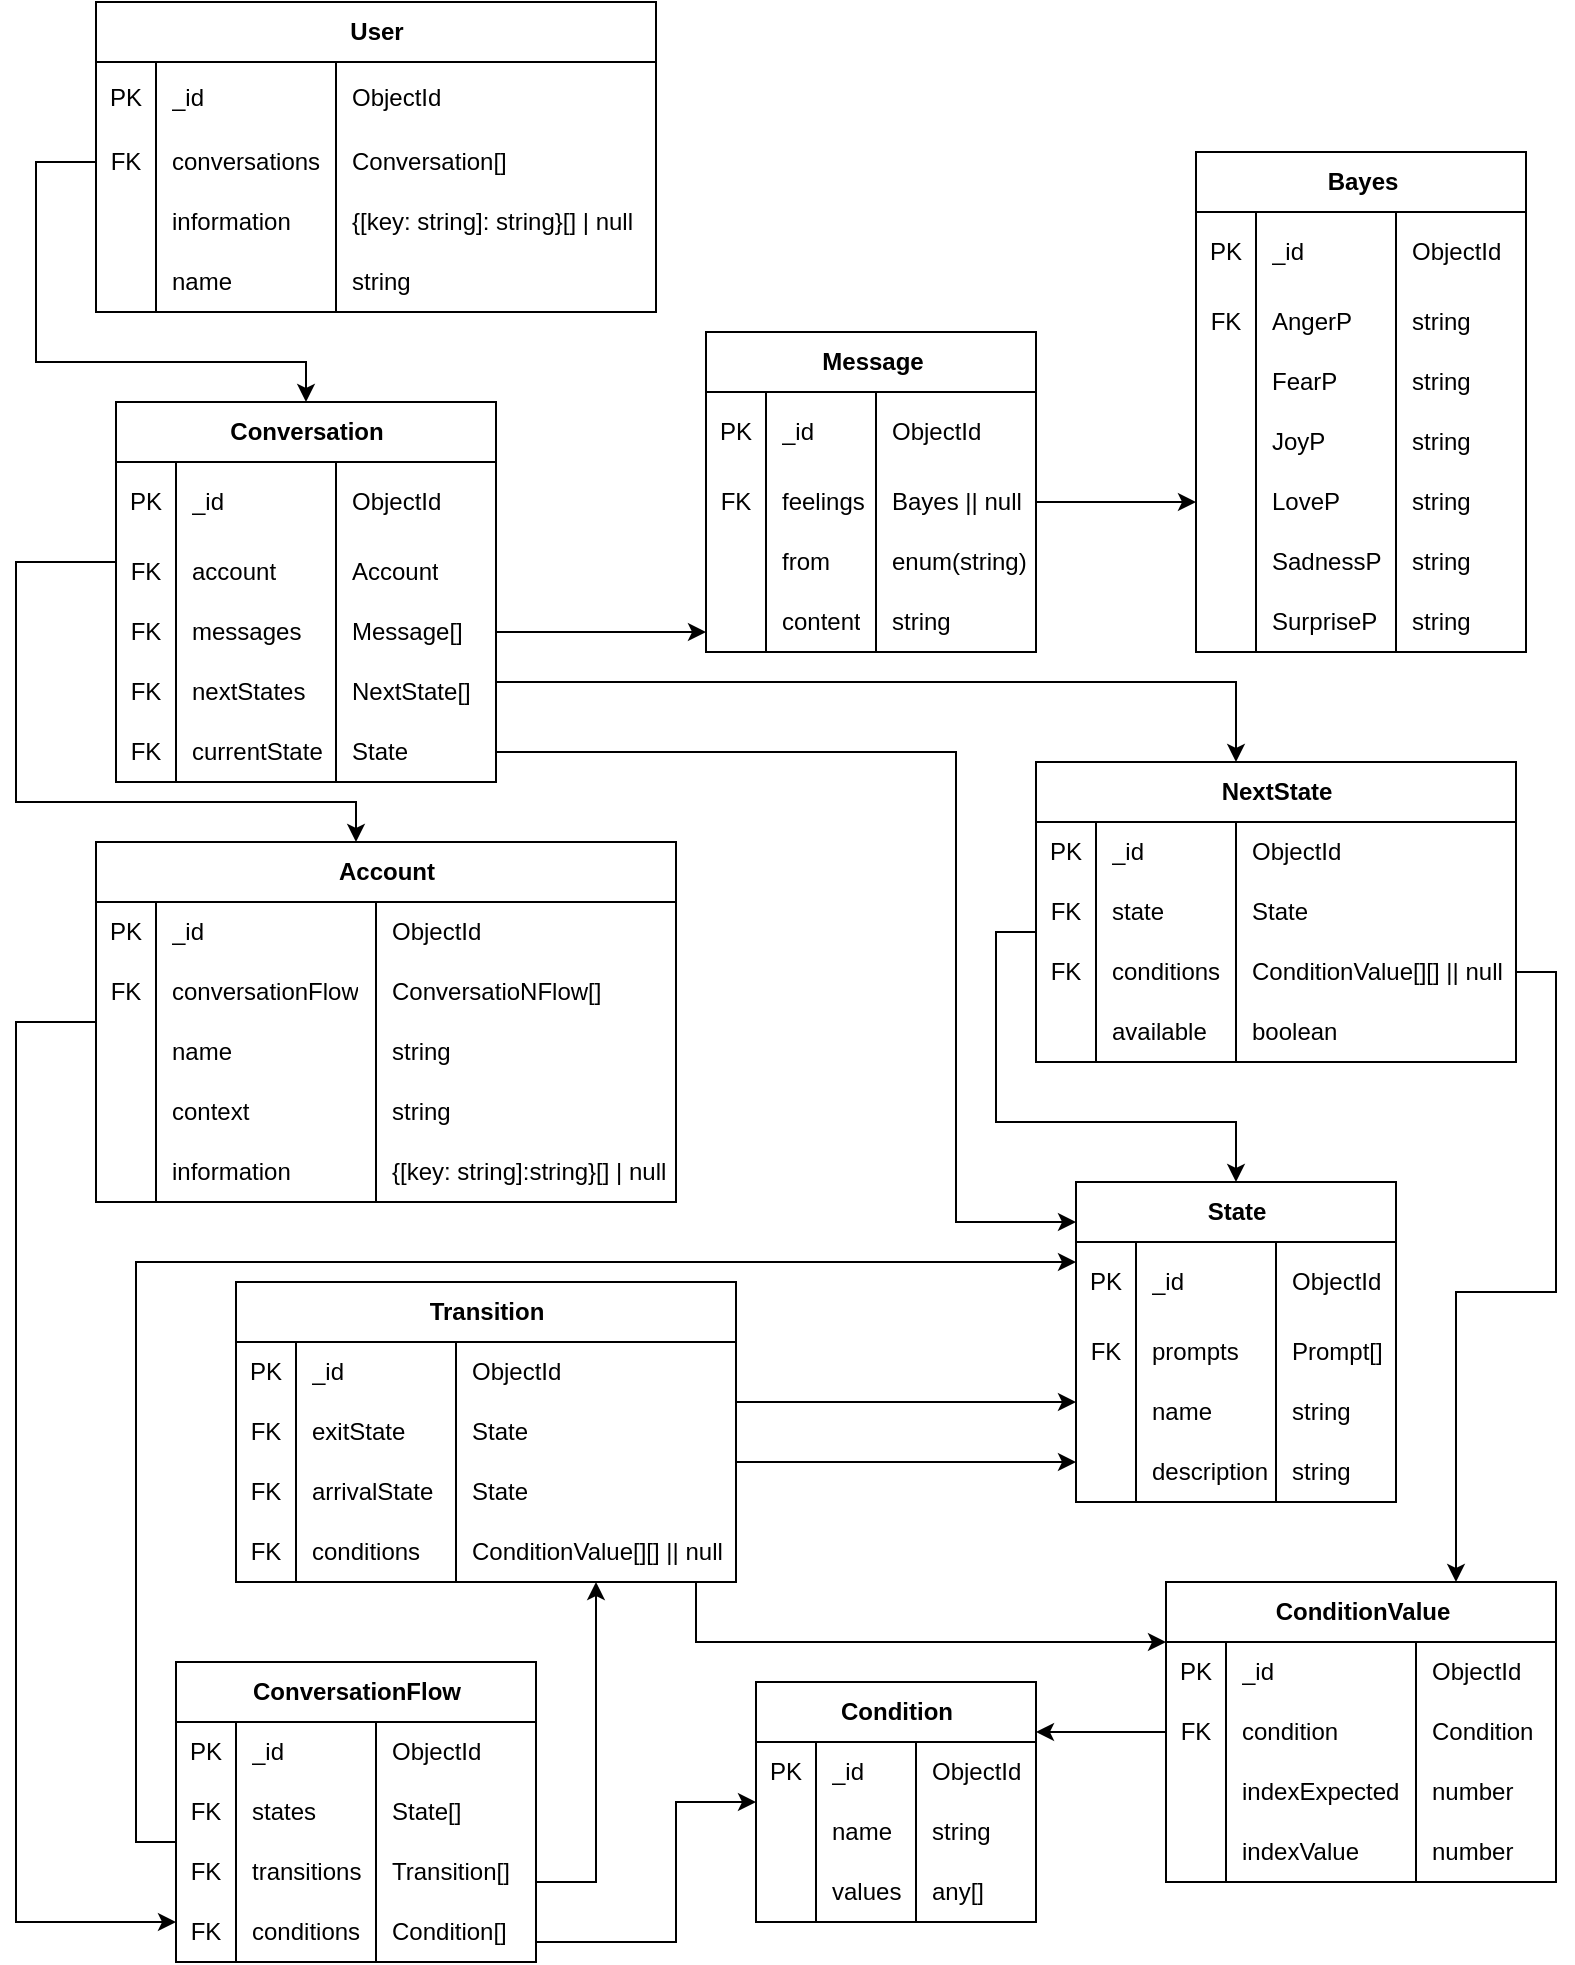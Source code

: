 <mxfile>
    <diagram id="R2lEEEUBdFMjLlhIrx00" name="Page-1">
        <mxGraphModel dx="1033" dy="764" grid="1" gridSize="10" guides="1" tooltips="1" connect="1" arrows="1" fold="1" page="1" pageScale="1" pageWidth="850" pageHeight="1100" math="0" shadow="0" extFonts="Permanent Marker^https://fonts.googleapis.com/css?family=Permanent+Marker">
            <root>
                <mxCell id="0"/>
                <mxCell id="1" parent="0"/>
                <mxCell id="9cxqBnYlgs807S6-3jGM-293" value="State" style="shape=table;startSize=30;container=1;collapsible=1;childLayout=tableLayout;fixedRows=1;rowLines=0;fontStyle=1;align=center;resizeLast=1;html=1;" parent="1" vertex="1">
                    <mxGeometry x="570" y="620" width="160" height="160" as="geometry"/>
                </mxCell>
                <mxCell id="9cxqBnYlgs807S6-3jGM-294" value="" style="shape=tableRow;horizontal=0;startSize=0;swimlaneHead=0;swimlaneBody=0;fillColor=none;collapsible=0;dropTarget=0;points=[[0,0.5],[1,0.5]];portConstraint=eastwest;top=0;left=0;right=0;bottom=0;" parent="9cxqBnYlgs807S6-3jGM-293" vertex="1">
                    <mxGeometry y="30" width="160" height="40" as="geometry"/>
                </mxCell>
                <mxCell id="9cxqBnYlgs807S6-3jGM-295" value="PK" style="shape=partialRectangle;connectable=0;fillColor=none;top=0;left=0;bottom=0;right=0;editable=1;overflow=hidden;whiteSpace=wrap;html=1;" parent="9cxqBnYlgs807S6-3jGM-294" vertex="1">
                    <mxGeometry width="30" height="40" as="geometry">
                        <mxRectangle width="30" height="40" as="alternateBounds"/>
                    </mxGeometry>
                </mxCell>
                <mxCell id="9cxqBnYlgs807S6-3jGM-296" value="_id" style="shape=partialRectangle;connectable=0;fillColor=none;top=0;left=0;bottom=0;right=0;align=left;spacingLeft=6;overflow=hidden;whiteSpace=wrap;html=1;" parent="9cxqBnYlgs807S6-3jGM-294" vertex="1">
                    <mxGeometry x="30" width="70" height="40" as="geometry">
                        <mxRectangle width="70" height="40" as="alternateBounds"/>
                    </mxGeometry>
                </mxCell>
                <mxCell id="9cxqBnYlgs807S6-3jGM-297" value="ObjectId" style="shape=partialRectangle;connectable=0;fillColor=none;top=0;left=0;bottom=0;right=0;align=left;spacingLeft=6;overflow=hidden;whiteSpace=wrap;html=1;" parent="9cxqBnYlgs807S6-3jGM-294" vertex="1">
                    <mxGeometry x="100" width="60" height="40" as="geometry">
                        <mxRectangle width="60" height="40" as="alternateBounds"/>
                    </mxGeometry>
                </mxCell>
                <mxCell id="9cxqBnYlgs807S6-3jGM-298" value="" style="shape=tableRow;horizontal=0;startSize=0;swimlaneHead=0;swimlaneBody=0;fillColor=none;collapsible=0;dropTarget=0;points=[[0,0.5],[1,0.5]];portConstraint=eastwest;top=0;left=0;right=0;bottom=0;" parent="9cxqBnYlgs807S6-3jGM-293" vertex="1">
                    <mxGeometry y="70" width="160" height="30" as="geometry"/>
                </mxCell>
                <mxCell id="9cxqBnYlgs807S6-3jGM-299" value="FK" style="shape=partialRectangle;connectable=0;fillColor=none;top=0;left=0;bottom=0;right=0;editable=1;overflow=hidden;whiteSpace=wrap;html=1;" parent="9cxqBnYlgs807S6-3jGM-298" vertex="1">
                    <mxGeometry width="30" height="30" as="geometry">
                        <mxRectangle width="30" height="30" as="alternateBounds"/>
                    </mxGeometry>
                </mxCell>
                <mxCell id="9cxqBnYlgs807S6-3jGM-300" value="prompts" style="shape=partialRectangle;connectable=0;fillColor=none;top=0;left=0;bottom=0;right=0;align=left;spacingLeft=6;overflow=hidden;whiteSpace=wrap;html=1;" parent="9cxqBnYlgs807S6-3jGM-298" vertex="1">
                    <mxGeometry x="30" width="70" height="30" as="geometry">
                        <mxRectangle width="70" height="30" as="alternateBounds"/>
                    </mxGeometry>
                </mxCell>
                <mxCell id="9cxqBnYlgs807S6-3jGM-301" value="Prompt[]" style="shape=partialRectangle;connectable=0;fillColor=none;top=0;left=0;bottom=0;right=0;align=left;spacingLeft=6;overflow=hidden;whiteSpace=wrap;html=1;" parent="9cxqBnYlgs807S6-3jGM-298" vertex="1">
                    <mxGeometry x="100" width="60" height="30" as="geometry">
                        <mxRectangle width="60" height="30" as="alternateBounds"/>
                    </mxGeometry>
                </mxCell>
                <mxCell id="9cxqBnYlgs807S6-3jGM-302" value="" style="shape=tableRow;horizontal=0;startSize=0;swimlaneHead=0;swimlaneBody=0;fillColor=none;collapsible=0;dropTarget=0;points=[[0,0.5],[1,0.5]];portConstraint=eastwest;top=0;left=0;right=0;bottom=0;" parent="9cxqBnYlgs807S6-3jGM-293" vertex="1">
                    <mxGeometry y="100" width="160" height="30" as="geometry"/>
                </mxCell>
                <mxCell id="9cxqBnYlgs807S6-3jGM-303" value="" style="shape=partialRectangle;connectable=0;fillColor=none;top=0;left=0;bottom=0;right=0;editable=1;overflow=hidden;whiteSpace=wrap;html=1;" parent="9cxqBnYlgs807S6-3jGM-302" vertex="1">
                    <mxGeometry width="30" height="30" as="geometry">
                        <mxRectangle width="30" height="30" as="alternateBounds"/>
                    </mxGeometry>
                </mxCell>
                <mxCell id="9cxqBnYlgs807S6-3jGM-304" value="name" style="shape=partialRectangle;connectable=0;fillColor=none;top=0;left=0;bottom=0;right=0;align=left;spacingLeft=6;overflow=hidden;whiteSpace=wrap;html=1;" parent="9cxqBnYlgs807S6-3jGM-302" vertex="1">
                    <mxGeometry x="30" width="70" height="30" as="geometry">
                        <mxRectangle width="70" height="30" as="alternateBounds"/>
                    </mxGeometry>
                </mxCell>
                <mxCell id="9cxqBnYlgs807S6-3jGM-305" value="string" style="shape=partialRectangle;connectable=0;fillColor=none;top=0;left=0;bottom=0;right=0;align=left;spacingLeft=6;overflow=hidden;whiteSpace=wrap;html=1;" parent="9cxqBnYlgs807S6-3jGM-302" vertex="1">
                    <mxGeometry x="100" width="60" height="30" as="geometry">
                        <mxRectangle width="60" height="30" as="alternateBounds"/>
                    </mxGeometry>
                </mxCell>
                <mxCell id="Pt3VwFLMMo4xj4Ux1xH8-14" style="shape=tableRow;horizontal=0;startSize=0;swimlaneHead=0;swimlaneBody=0;fillColor=none;collapsible=0;dropTarget=0;points=[[0,0.5],[1,0.5]];portConstraint=eastwest;top=0;left=0;right=0;bottom=0;" parent="9cxqBnYlgs807S6-3jGM-293" vertex="1">
                    <mxGeometry y="130" width="160" height="30" as="geometry"/>
                </mxCell>
                <mxCell id="Pt3VwFLMMo4xj4Ux1xH8-15" value="" style="shape=partialRectangle;connectable=0;fillColor=none;top=0;left=0;bottom=0;right=0;editable=1;overflow=hidden;whiteSpace=wrap;html=1;" parent="Pt3VwFLMMo4xj4Ux1xH8-14" vertex="1">
                    <mxGeometry width="30" height="30" as="geometry">
                        <mxRectangle width="30" height="30" as="alternateBounds"/>
                    </mxGeometry>
                </mxCell>
                <mxCell id="Pt3VwFLMMo4xj4Ux1xH8-16" value="description" style="shape=partialRectangle;connectable=0;fillColor=none;top=0;left=0;bottom=0;right=0;align=left;spacingLeft=6;overflow=hidden;whiteSpace=wrap;html=1;" parent="Pt3VwFLMMo4xj4Ux1xH8-14" vertex="1">
                    <mxGeometry x="30" width="70" height="30" as="geometry">
                        <mxRectangle width="70" height="30" as="alternateBounds"/>
                    </mxGeometry>
                </mxCell>
                <mxCell id="Pt3VwFLMMo4xj4Ux1xH8-17" value="string" style="shape=partialRectangle;connectable=0;fillColor=none;top=0;left=0;bottom=0;right=0;align=left;spacingLeft=6;overflow=hidden;whiteSpace=wrap;html=1;" parent="Pt3VwFLMMo4xj4Ux1xH8-14" vertex="1">
                    <mxGeometry x="100" width="60" height="30" as="geometry">
                        <mxRectangle width="60" height="30" as="alternateBounds"/>
                    </mxGeometry>
                </mxCell>
                <mxCell id="9cxqBnYlgs807S6-3jGM-306" value="Condition" style="shape=table;startSize=30;container=1;collapsible=1;childLayout=tableLayout;fixedRows=1;rowLines=0;fontStyle=1;align=center;resizeLast=1;html=1;" parent="1" vertex="1">
                    <mxGeometry x="410" y="870" width="140" height="120" as="geometry">
                        <mxRectangle x="590" y="240" width="90" height="30" as="alternateBounds"/>
                    </mxGeometry>
                </mxCell>
                <mxCell id="9cxqBnYlgs807S6-3jGM-307" value="" style="shape=tableRow;horizontal=0;startSize=0;swimlaneHead=0;swimlaneBody=0;fillColor=none;collapsible=0;dropTarget=0;points=[[0,0.5],[1,0.5]];portConstraint=eastwest;top=0;left=0;right=0;bottom=0;" parent="9cxqBnYlgs807S6-3jGM-306" vertex="1">
                    <mxGeometry y="30" width="140" height="30" as="geometry"/>
                </mxCell>
                <mxCell id="9cxqBnYlgs807S6-3jGM-308" value="PK" style="shape=partialRectangle;connectable=0;fillColor=none;top=0;left=0;bottom=0;right=0;editable=1;overflow=hidden;whiteSpace=wrap;html=1;" parent="9cxqBnYlgs807S6-3jGM-307" vertex="1">
                    <mxGeometry width="30" height="30" as="geometry">
                        <mxRectangle width="30" height="30" as="alternateBounds"/>
                    </mxGeometry>
                </mxCell>
                <mxCell id="9cxqBnYlgs807S6-3jGM-309" value="_id" style="shape=partialRectangle;connectable=0;fillColor=none;top=0;left=0;bottom=0;right=0;align=left;spacingLeft=6;overflow=hidden;whiteSpace=wrap;html=1;" parent="9cxqBnYlgs807S6-3jGM-307" vertex="1">
                    <mxGeometry x="30" width="50" height="30" as="geometry">
                        <mxRectangle width="50" height="30" as="alternateBounds"/>
                    </mxGeometry>
                </mxCell>
                <mxCell id="9cxqBnYlgs807S6-3jGM-310" value="ObjectId" style="shape=partialRectangle;connectable=0;fillColor=none;top=0;left=0;bottom=0;right=0;align=left;spacingLeft=6;overflow=hidden;whiteSpace=wrap;html=1;" parent="9cxqBnYlgs807S6-3jGM-307" vertex="1">
                    <mxGeometry x="80" width="60" height="30" as="geometry">
                        <mxRectangle width="60" height="30" as="alternateBounds"/>
                    </mxGeometry>
                </mxCell>
                <mxCell id="9cxqBnYlgs807S6-3jGM-311" value="" style="shape=tableRow;horizontal=0;startSize=0;swimlaneHead=0;swimlaneBody=0;fillColor=none;collapsible=0;dropTarget=0;points=[[0,0.5],[1,0.5]];portConstraint=eastwest;top=0;left=0;right=0;bottom=0;" parent="9cxqBnYlgs807S6-3jGM-306" vertex="1">
                    <mxGeometry y="60" width="140" height="30" as="geometry"/>
                </mxCell>
                <mxCell id="9cxqBnYlgs807S6-3jGM-312" value="" style="shape=partialRectangle;connectable=0;fillColor=none;top=0;left=0;bottom=0;right=0;editable=1;overflow=hidden;whiteSpace=wrap;html=1;" parent="9cxqBnYlgs807S6-3jGM-311" vertex="1">
                    <mxGeometry width="30" height="30" as="geometry">
                        <mxRectangle width="30" height="30" as="alternateBounds"/>
                    </mxGeometry>
                </mxCell>
                <mxCell id="9cxqBnYlgs807S6-3jGM-313" value="name" style="shape=partialRectangle;connectable=0;fillColor=none;top=0;left=0;bottom=0;right=0;align=left;spacingLeft=6;overflow=hidden;whiteSpace=wrap;html=1;" parent="9cxqBnYlgs807S6-3jGM-311" vertex="1">
                    <mxGeometry x="30" width="50" height="30" as="geometry">
                        <mxRectangle width="50" height="30" as="alternateBounds"/>
                    </mxGeometry>
                </mxCell>
                <mxCell id="9cxqBnYlgs807S6-3jGM-314" value="string" style="shape=partialRectangle;connectable=0;fillColor=none;top=0;left=0;bottom=0;right=0;align=left;spacingLeft=6;overflow=hidden;whiteSpace=wrap;html=1;" parent="9cxqBnYlgs807S6-3jGM-311" vertex="1">
                    <mxGeometry x="80" width="60" height="30" as="geometry">
                        <mxRectangle width="60" height="30" as="alternateBounds"/>
                    </mxGeometry>
                </mxCell>
                <mxCell id="9cxqBnYlgs807S6-3jGM-315" value="" style="shape=tableRow;horizontal=0;startSize=0;swimlaneHead=0;swimlaneBody=0;fillColor=none;collapsible=0;dropTarget=0;points=[[0,0.5],[1,0.5]];portConstraint=eastwest;top=0;left=0;right=0;bottom=0;" parent="9cxqBnYlgs807S6-3jGM-306" vertex="1">
                    <mxGeometry y="90" width="140" height="30" as="geometry"/>
                </mxCell>
                <mxCell id="9cxqBnYlgs807S6-3jGM-316" value="" style="shape=partialRectangle;connectable=0;fillColor=none;top=0;left=0;bottom=0;right=0;editable=1;overflow=hidden;whiteSpace=wrap;html=1;" parent="9cxqBnYlgs807S6-3jGM-315" vertex="1">
                    <mxGeometry width="30" height="30" as="geometry">
                        <mxRectangle width="30" height="30" as="alternateBounds"/>
                    </mxGeometry>
                </mxCell>
                <mxCell id="9cxqBnYlgs807S6-3jGM-317" value="values" style="shape=partialRectangle;connectable=0;fillColor=none;top=0;left=0;bottom=0;right=0;align=left;spacingLeft=6;overflow=hidden;whiteSpace=wrap;html=1;" parent="9cxqBnYlgs807S6-3jGM-315" vertex="1">
                    <mxGeometry x="30" width="50" height="30" as="geometry">
                        <mxRectangle width="50" height="30" as="alternateBounds"/>
                    </mxGeometry>
                </mxCell>
                <mxCell id="9cxqBnYlgs807S6-3jGM-318" value="any[]" style="shape=partialRectangle;connectable=0;fillColor=none;top=0;left=0;bottom=0;right=0;align=left;spacingLeft=6;overflow=hidden;whiteSpace=wrap;html=1;" parent="9cxqBnYlgs807S6-3jGM-315" vertex="1">
                    <mxGeometry x="80" width="60" height="30" as="geometry">
                        <mxRectangle width="60" height="30" as="alternateBounds"/>
                    </mxGeometry>
                </mxCell>
                <mxCell id="9cxqBnYlgs807S6-3jGM-319" value="ConversationFlow" style="shape=table;startSize=30;container=1;collapsible=1;childLayout=tableLayout;fixedRows=1;rowLines=0;fontStyle=1;align=center;resizeLast=1;html=1;" parent="1" vertex="1">
                    <mxGeometry x="120" y="860" width="180" height="150" as="geometry"/>
                </mxCell>
                <mxCell id="9cxqBnYlgs807S6-3jGM-320" value="" style="shape=tableRow;horizontal=0;startSize=0;swimlaneHead=0;swimlaneBody=0;fillColor=none;collapsible=0;dropTarget=0;points=[[0,0.5],[1,0.5]];portConstraint=eastwest;top=0;left=0;right=0;bottom=0;" parent="9cxqBnYlgs807S6-3jGM-319" vertex="1">
                    <mxGeometry y="30" width="180" height="30" as="geometry"/>
                </mxCell>
                <mxCell id="9cxqBnYlgs807S6-3jGM-321" value="PK" style="shape=partialRectangle;connectable=0;fillColor=none;top=0;left=0;bottom=0;right=0;editable=1;overflow=hidden;whiteSpace=wrap;html=1;" parent="9cxqBnYlgs807S6-3jGM-320" vertex="1">
                    <mxGeometry width="30" height="30" as="geometry">
                        <mxRectangle width="30" height="30" as="alternateBounds"/>
                    </mxGeometry>
                </mxCell>
                <mxCell id="9cxqBnYlgs807S6-3jGM-322" value="_id" style="shape=partialRectangle;connectable=0;fillColor=none;top=0;left=0;bottom=0;right=0;align=left;spacingLeft=6;overflow=hidden;whiteSpace=wrap;html=1;" parent="9cxqBnYlgs807S6-3jGM-320" vertex="1">
                    <mxGeometry x="30" width="70" height="30" as="geometry">
                        <mxRectangle width="70" height="30" as="alternateBounds"/>
                    </mxGeometry>
                </mxCell>
                <mxCell id="9cxqBnYlgs807S6-3jGM-323" value="ObjectId" style="shape=partialRectangle;connectable=0;fillColor=none;top=0;left=0;bottom=0;right=0;align=left;spacingLeft=6;overflow=hidden;whiteSpace=wrap;html=1;" parent="9cxqBnYlgs807S6-3jGM-320" vertex="1">
                    <mxGeometry x="100" width="80" height="30" as="geometry">
                        <mxRectangle width="80" height="30" as="alternateBounds"/>
                    </mxGeometry>
                </mxCell>
                <mxCell id="9cxqBnYlgs807S6-3jGM-324" value="" style="shape=tableRow;horizontal=0;startSize=0;swimlaneHead=0;swimlaneBody=0;fillColor=none;collapsible=0;dropTarget=0;points=[[0,0.5],[1,0.5]];portConstraint=eastwest;top=0;left=0;right=0;bottom=0;" parent="9cxqBnYlgs807S6-3jGM-319" vertex="1">
                    <mxGeometry y="60" width="180" height="30" as="geometry"/>
                </mxCell>
                <mxCell id="9cxqBnYlgs807S6-3jGM-325" value="FK" style="shape=partialRectangle;connectable=0;fillColor=none;top=0;left=0;bottom=0;right=0;editable=1;overflow=hidden;whiteSpace=wrap;html=1;" parent="9cxqBnYlgs807S6-3jGM-324" vertex="1">
                    <mxGeometry width="30" height="30" as="geometry">
                        <mxRectangle width="30" height="30" as="alternateBounds"/>
                    </mxGeometry>
                </mxCell>
                <mxCell id="9cxqBnYlgs807S6-3jGM-326" value="states" style="shape=partialRectangle;connectable=0;fillColor=none;top=0;left=0;bottom=0;right=0;align=left;spacingLeft=6;overflow=hidden;whiteSpace=wrap;html=1;" parent="9cxqBnYlgs807S6-3jGM-324" vertex="1">
                    <mxGeometry x="30" width="70" height="30" as="geometry">
                        <mxRectangle width="70" height="30" as="alternateBounds"/>
                    </mxGeometry>
                </mxCell>
                <mxCell id="9cxqBnYlgs807S6-3jGM-327" value="State[]" style="shape=partialRectangle;connectable=0;fillColor=none;top=0;left=0;bottom=0;right=0;align=left;spacingLeft=6;overflow=hidden;whiteSpace=wrap;html=1;" parent="9cxqBnYlgs807S6-3jGM-324" vertex="1">
                    <mxGeometry x="100" width="80" height="30" as="geometry">
                        <mxRectangle width="80" height="30" as="alternateBounds"/>
                    </mxGeometry>
                </mxCell>
                <mxCell id="9cxqBnYlgs807S6-3jGM-328" value="" style="shape=tableRow;horizontal=0;startSize=0;swimlaneHead=0;swimlaneBody=0;fillColor=none;collapsible=0;dropTarget=0;points=[[0,0.5],[1,0.5]];portConstraint=eastwest;top=0;left=0;right=0;bottom=0;" parent="9cxqBnYlgs807S6-3jGM-319" vertex="1">
                    <mxGeometry y="90" width="180" height="30" as="geometry"/>
                </mxCell>
                <mxCell id="9cxqBnYlgs807S6-3jGM-329" value="FK" style="shape=partialRectangle;connectable=0;fillColor=none;top=0;left=0;bottom=0;right=0;editable=1;overflow=hidden;whiteSpace=wrap;html=1;" parent="9cxqBnYlgs807S6-3jGM-328" vertex="1">
                    <mxGeometry width="30" height="30" as="geometry">
                        <mxRectangle width="30" height="30" as="alternateBounds"/>
                    </mxGeometry>
                </mxCell>
                <mxCell id="9cxqBnYlgs807S6-3jGM-330" value="transitions" style="shape=partialRectangle;connectable=0;fillColor=none;top=0;left=0;bottom=0;right=0;align=left;spacingLeft=6;overflow=hidden;whiteSpace=wrap;html=1;" parent="9cxqBnYlgs807S6-3jGM-328" vertex="1">
                    <mxGeometry x="30" width="70" height="30" as="geometry">
                        <mxRectangle width="70" height="30" as="alternateBounds"/>
                    </mxGeometry>
                </mxCell>
                <mxCell id="9cxqBnYlgs807S6-3jGM-331" value="Transition[]" style="shape=partialRectangle;connectable=0;fillColor=none;top=0;left=0;bottom=0;right=0;align=left;spacingLeft=6;overflow=hidden;whiteSpace=wrap;html=1;" parent="9cxqBnYlgs807S6-3jGM-328" vertex="1">
                    <mxGeometry x="100" width="80" height="30" as="geometry">
                        <mxRectangle width="80" height="30" as="alternateBounds"/>
                    </mxGeometry>
                </mxCell>
                <mxCell id="9cxqBnYlgs807S6-3jGM-357" style="shape=tableRow;horizontal=0;startSize=0;swimlaneHead=0;swimlaneBody=0;fillColor=none;collapsible=0;dropTarget=0;points=[[0,0.5],[1,0.5]];portConstraint=eastwest;top=0;left=0;right=0;bottom=0;" parent="9cxqBnYlgs807S6-3jGM-319" vertex="1">
                    <mxGeometry y="120" width="180" height="30" as="geometry"/>
                </mxCell>
                <mxCell id="9cxqBnYlgs807S6-3jGM-358" value="FK" style="shape=partialRectangle;connectable=0;fillColor=none;top=0;left=0;bottom=0;right=0;editable=1;overflow=hidden;whiteSpace=wrap;html=1;" parent="9cxqBnYlgs807S6-3jGM-357" vertex="1">
                    <mxGeometry width="30" height="30" as="geometry">
                        <mxRectangle width="30" height="30" as="alternateBounds"/>
                    </mxGeometry>
                </mxCell>
                <mxCell id="9cxqBnYlgs807S6-3jGM-359" value="conditions" style="shape=partialRectangle;connectable=0;fillColor=none;top=0;left=0;bottom=0;right=0;align=left;spacingLeft=6;overflow=hidden;whiteSpace=wrap;html=1;" parent="9cxqBnYlgs807S6-3jGM-357" vertex="1">
                    <mxGeometry x="30" width="70" height="30" as="geometry">
                        <mxRectangle width="70" height="30" as="alternateBounds"/>
                    </mxGeometry>
                </mxCell>
                <mxCell id="9cxqBnYlgs807S6-3jGM-360" value="Condition[]" style="shape=partialRectangle;connectable=0;fillColor=none;top=0;left=0;bottom=0;right=0;align=left;spacingLeft=6;overflow=hidden;whiteSpace=wrap;html=1;" parent="9cxqBnYlgs807S6-3jGM-357" vertex="1">
                    <mxGeometry x="100" width="80" height="30" as="geometry">
                        <mxRectangle width="80" height="30" as="alternateBounds"/>
                    </mxGeometry>
                </mxCell>
                <mxCell id="9cxqBnYlgs807S6-3jGM-332" value="Account" style="shape=table;startSize=30;container=1;collapsible=1;childLayout=tableLayout;fixedRows=1;rowLines=0;fontStyle=1;align=center;resizeLast=1;html=1;" parent="1" vertex="1">
                    <mxGeometry x="80" y="450" width="290" height="180" as="geometry"/>
                </mxCell>
                <mxCell id="9cxqBnYlgs807S6-3jGM-333" value="" style="shape=tableRow;horizontal=0;startSize=0;swimlaneHead=0;swimlaneBody=0;fillColor=none;collapsible=0;dropTarget=0;points=[[0,0.5],[1,0.5]];portConstraint=eastwest;top=0;left=0;right=0;bottom=0;" parent="9cxqBnYlgs807S6-3jGM-332" vertex="1">
                    <mxGeometry y="30" width="290" height="30" as="geometry"/>
                </mxCell>
                <mxCell id="9cxqBnYlgs807S6-3jGM-334" value="PK" style="shape=partialRectangle;connectable=0;fillColor=none;top=0;left=0;bottom=0;right=0;editable=1;overflow=hidden;whiteSpace=wrap;html=1;" parent="9cxqBnYlgs807S6-3jGM-333" vertex="1">
                    <mxGeometry width="30" height="30" as="geometry">
                        <mxRectangle width="30" height="30" as="alternateBounds"/>
                    </mxGeometry>
                </mxCell>
                <mxCell id="9cxqBnYlgs807S6-3jGM-335" value="_id" style="shape=partialRectangle;connectable=0;fillColor=none;top=0;left=0;bottom=0;right=0;align=left;spacingLeft=6;overflow=hidden;whiteSpace=wrap;html=1;" parent="9cxqBnYlgs807S6-3jGM-333" vertex="1">
                    <mxGeometry x="30" width="110" height="30" as="geometry">
                        <mxRectangle width="110" height="30" as="alternateBounds"/>
                    </mxGeometry>
                </mxCell>
                <mxCell id="9cxqBnYlgs807S6-3jGM-336" value="ObjectId" style="shape=partialRectangle;connectable=0;fillColor=none;top=0;left=0;bottom=0;right=0;align=left;spacingLeft=6;overflow=hidden;whiteSpace=wrap;html=1;" parent="9cxqBnYlgs807S6-3jGM-333" vertex="1">
                    <mxGeometry x="140" width="150" height="30" as="geometry">
                        <mxRectangle width="150" height="30" as="alternateBounds"/>
                    </mxGeometry>
                </mxCell>
                <mxCell id="9cxqBnYlgs807S6-3jGM-345" style="shape=tableRow;horizontal=0;startSize=0;swimlaneHead=0;swimlaneBody=0;fillColor=none;collapsible=0;dropTarget=0;points=[[0,0.5],[1,0.5]];portConstraint=eastwest;top=0;left=0;right=0;bottom=0;" parent="9cxqBnYlgs807S6-3jGM-332" vertex="1">
                    <mxGeometry y="60" width="290" height="30" as="geometry"/>
                </mxCell>
                <mxCell id="9cxqBnYlgs807S6-3jGM-346" value="FK" style="shape=partialRectangle;connectable=0;fillColor=none;top=0;left=0;bottom=0;right=0;editable=1;overflow=hidden;whiteSpace=wrap;html=1;" parent="9cxqBnYlgs807S6-3jGM-345" vertex="1">
                    <mxGeometry width="30" height="30" as="geometry">
                        <mxRectangle width="30" height="30" as="alternateBounds"/>
                    </mxGeometry>
                </mxCell>
                <mxCell id="9cxqBnYlgs807S6-3jGM-347" value="conversationFlow" style="shape=partialRectangle;connectable=0;fillColor=none;top=0;left=0;bottom=0;right=0;align=left;spacingLeft=6;overflow=hidden;whiteSpace=wrap;html=1;" parent="9cxqBnYlgs807S6-3jGM-345" vertex="1">
                    <mxGeometry x="30" width="110" height="30" as="geometry">
                        <mxRectangle width="110" height="30" as="alternateBounds"/>
                    </mxGeometry>
                </mxCell>
                <mxCell id="9cxqBnYlgs807S6-3jGM-348" value="ConversatioNFlow[]" style="shape=partialRectangle;connectable=0;fillColor=none;top=0;left=0;bottom=0;right=0;align=left;spacingLeft=6;overflow=hidden;whiteSpace=wrap;html=1;" parent="9cxqBnYlgs807S6-3jGM-345" vertex="1">
                    <mxGeometry x="140" width="150" height="30" as="geometry">
                        <mxRectangle width="150" height="30" as="alternateBounds"/>
                    </mxGeometry>
                </mxCell>
                <mxCell id="9cxqBnYlgs807S6-3jGM-349" style="shape=tableRow;horizontal=0;startSize=0;swimlaneHead=0;swimlaneBody=0;fillColor=none;collapsible=0;dropTarget=0;points=[[0,0.5],[1,0.5]];portConstraint=eastwest;top=0;left=0;right=0;bottom=0;" parent="9cxqBnYlgs807S6-3jGM-332" vertex="1">
                    <mxGeometry y="90" width="290" height="30" as="geometry"/>
                </mxCell>
                <mxCell id="9cxqBnYlgs807S6-3jGM-350" style="shape=partialRectangle;connectable=0;fillColor=none;top=0;left=0;bottom=0;right=0;editable=1;overflow=hidden;whiteSpace=wrap;html=1;" parent="9cxqBnYlgs807S6-3jGM-349" vertex="1">
                    <mxGeometry width="30" height="30" as="geometry">
                        <mxRectangle width="30" height="30" as="alternateBounds"/>
                    </mxGeometry>
                </mxCell>
                <mxCell id="9cxqBnYlgs807S6-3jGM-351" value="name" style="shape=partialRectangle;connectable=0;fillColor=none;top=0;left=0;bottom=0;right=0;align=left;spacingLeft=6;overflow=hidden;whiteSpace=wrap;html=1;" parent="9cxqBnYlgs807S6-3jGM-349" vertex="1">
                    <mxGeometry x="30" width="110" height="30" as="geometry">
                        <mxRectangle width="110" height="30" as="alternateBounds"/>
                    </mxGeometry>
                </mxCell>
                <mxCell id="9cxqBnYlgs807S6-3jGM-352" value="string" style="shape=partialRectangle;connectable=0;fillColor=none;top=0;left=0;bottom=0;right=0;align=left;spacingLeft=6;overflow=hidden;whiteSpace=wrap;html=1;" parent="9cxqBnYlgs807S6-3jGM-349" vertex="1">
                    <mxGeometry x="140" width="150" height="30" as="geometry">
                        <mxRectangle width="150" height="30" as="alternateBounds"/>
                    </mxGeometry>
                </mxCell>
                <mxCell id="9v8ONXW8A_TQU2SASTXq-1" style="shape=tableRow;horizontal=0;startSize=0;swimlaneHead=0;swimlaneBody=0;fillColor=none;collapsible=0;dropTarget=0;points=[[0,0.5],[1,0.5]];portConstraint=eastwest;top=0;left=0;right=0;bottom=0;" parent="9cxqBnYlgs807S6-3jGM-332" vertex="1">
                    <mxGeometry y="120" width="290" height="30" as="geometry"/>
                </mxCell>
                <mxCell id="9v8ONXW8A_TQU2SASTXq-2" style="shape=partialRectangle;connectable=0;fillColor=none;top=0;left=0;bottom=0;right=0;editable=1;overflow=hidden;whiteSpace=wrap;html=1;" parent="9v8ONXW8A_TQU2SASTXq-1" vertex="1">
                    <mxGeometry width="30" height="30" as="geometry">
                        <mxRectangle width="30" height="30" as="alternateBounds"/>
                    </mxGeometry>
                </mxCell>
                <mxCell id="9v8ONXW8A_TQU2SASTXq-3" value="context" style="shape=partialRectangle;connectable=0;fillColor=none;top=0;left=0;bottom=0;right=0;align=left;spacingLeft=6;overflow=hidden;whiteSpace=wrap;html=1;" parent="9v8ONXW8A_TQU2SASTXq-1" vertex="1">
                    <mxGeometry x="30" width="110" height="30" as="geometry">
                        <mxRectangle width="110" height="30" as="alternateBounds"/>
                    </mxGeometry>
                </mxCell>
                <mxCell id="9v8ONXW8A_TQU2SASTXq-4" value="string" style="shape=partialRectangle;connectable=0;fillColor=none;top=0;left=0;bottom=0;right=0;align=left;spacingLeft=6;overflow=hidden;whiteSpace=wrap;html=1;" parent="9v8ONXW8A_TQU2SASTXq-1" vertex="1">
                    <mxGeometry x="140" width="150" height="30" as="geometry">
                        <mxRectangle width="150" height="30" as="alternateBounds"/>
                    </mxGeometry>
                </mxCell>
                <mxCell id="2" style="shape=tableRow;horizontal=0;startSize=0;swimlaneHead=0;swimlaneBody=0;fillColor=none;collapsible=0;dropTarget=0;points=[[0,0.5],[1,0.5]];portConstraint=eastwest;top=0;left=0;right=0;bottom=0;" parent="9cxqBnYlgs807S6-3jGM-332" vertex="1">
                    <mxGeometry y="150" width="290" height="30" as="geometry"/>
                </mxCell>
                <mxCell id="3" style="shape=partialRectangle;connectable=0;fillColor=none;top=0;left=0;bottom=0;right=0;editable=1;overflow=hidden;whiteSpace=wrap;html=1;" parent="2" vertex="1">
                    <mxGeometry width="30" height="30" as="geometry">
                        <mxRectangle width="30" height="30" as="alternateBounds"/>
                    </mxGeometry>
                </mxCell>
                <mxCell id="4" value="information" style="shape=partialRectangle;connectable=0;fillColor=none;top=0;left=0;bottom=0;right=0;align=left;spacingLeft=6;overflow=hidden;whiteSpace=wrap;html=1;" parent="2" vertex="1">
                    <mxGeometry x="30" width="110" height="30" as="geometry">
                        <mxRectangle width="110" height="30" as="alternateBounds"/>
                    </mxGeometry>
                </mxCell>
                <mxCell id="5" value="{[key: string]:string}[] | null" style="shape=partialRectangle;connectable=0;fillColor=none;top=0;left=0;bottom=0;right=0;align=left;spacingLeft=6;overflow=hidden;whiteSpace=wrap;html=1;" parent="2" vertex="1">
                    <mxGeometry x="140" width="150" height="30" as="geometry">
                        <mxRectangle width="150" height="30" as="alternateBounds"/>
                    </mxGeometry>
                </mxCell>
                <mxCell id="9cxqBnYlgs807S6-3jGM-365" value="Transition" style="shape=table;startSize=30;container=1;collapsible=1;childLayout=tableLayout;fixedRows=1;rowLines=0;fontStyle=1;align=center;resizeLast=1;html=1;" parent="1" vertex="1">
                    <mxGeometry x="150" y="670" width="250" height="150" as="geometry"/>
                </mxCell>
                <mxCell id="9cxqBnYlgs807S6-3jGM-366" value="" style="shape=tableRow;horizontal=0;startSize=0;swimlaneHead=0;swimlaneBody=0;fillColor=none;collapsible=0;dropTarget=0;points=[[0,0.5],[1,0.5]];portConstraint=eastwest;top=0;left=0;right=0;bottom=0;" parent="9cxqBnYlgs807S6-3jGM-365" vertex="1">
                    <mxGeometry y="30" width="250" height="30" as="geometry"/>
                </mxCell>
                <mxCell id="9cxqBnYlgs807S6-3jGM-367" value="PK" style="shape=partialRectangle;connectable=0;fillColor=none;top=0;left=0;bottom=0;right=0;editable=1;overflow=hidden;whiteSpace=wrap;html=1;" parent="9cxqBnYlgs807S6-3jGM-366" vertex="1">
                    <mxGeometry width="30" height="30" as="geometry">
                        <mxRectangle width="30" height="30" as="alternateBounds"/>
                    </mxGeometry>
                </mxCell>
                <mxCell id="9cxqBnYlgs807S6-3jGM-368" value="_id" style="shape=partialRectangle;connectable=0;fillColor=none;top=0;left=0;bottom=0;right=0;align=left;spacingLeft=6;overflow=hidden;whiteSpace=wrap;html=1;" parent="9cxqBnYlgs807S6-3jGM-366" vertex="1">
                    <mxGeometry x="30" width="80" height="30" as="geometry">
                        <mxRectangle width="80" height="30" as="alternateBounds"/>
                    </mxGeometry>
                </mxCell>
                <mxCell id="9cxqBnYlgs807S6-3jGM-369" value="ObjectId" style="shape=partialRectangle;connectable=0;fillColor=none;top=0;left=0;bottom=0;right=0;align=left;spacingLeft=6;overflow=hidden;whiteSpace=wrap;html=1;" parent="9cxqBnYlgs807S6-3jGM-366" vertex="1">
                    <mxGeometry x="110" width="140" height="30" as="geometry">
                        <mxRectangle width="140" height="30" as="alternateBounds"/>
                    </mxGeometry>
                </mxCell>
                <mxCell id="9cxqBnYlgs807S6-3jGM-370" value="" style="shape=tableRow;horizontal=0;startSize=0;swimlaneHead=0;swimlaneBody=0;fillColor=none;collapsible=0;dropTarget=0;points=[[0,0.5],[1,0.5]];portConstraint=eastwest;top=0;left=0;right=0;bottom=0;" parent="9cxqBnYlgs807S6-3jGM-365" vertex="1">
                    <mxGeometry y="60" width="250" height="30" as="geometry"/>
                </mxCell>
                <mxCell id="9cxqBnYlgs807S6-3jGM-371" value="FK" style="shape=partialRectangle;connectable=0;fillColor=none;top=0;left=0;bottom=0;right=0;editable=1;overflow=hidden;whiteSpace=wrap;html=1;" parent="9cxqBnYlgs807S6-3jGM-370" vertex="1">
                    <mxGeometry width="30" height="30" as="geometry">
                        <mxRectangle width="30" height="30" as="alternateBounds"/>
                    </mxGeometry>
                </mxCell>
                <mxCell id="9cxqBnYlgs807S6-3jGM-372" value="exitState" style="shape=partialRectangle;connectable=0;fillColor=none;top=0;left=0;bottom=0;right=0;align=left;spacingLeft=6;overflow=hidden;whiteSpace=wrap;html=1;" parent="9cxqBnYlgs807S6-3jGM-370" vertex="1">
                    <mxGeometry x="30" width="80" height="30" as="geometry">
                        <mxRectangle width="80" height="30" as="alternateBounds"/>
                    </mxGeometry>
                </mxCell>
                <mxCell id="9cxqBnYlgs807S6-3jGM-373" value="State" style="shape=partialRectangle;connectable=0;fillColor=none;top=0;left=0;bottom=0;right=0;align=left;spacingLeft=6;overflow=hidden;whiteSpace=wrap;html=1;" parent="9cxqBnYlgs807S6-3jGM-370" vertex="1">
                    <mxGeometry x="110" width="140" height="30" as="geometry">
                        <mxRectangle width="140" height="30" as="alternateBounds"/>
                    </mxGeometry>
                </mxCell>
                <mxCell id="9cxqBnYlgs807S6-3jGM-374" value="" style="shape=tableRow;horizontal=0;startSize=0;swimlaneHead=0;swimlaneBody=0;fillColor=none;collapsible=0;dropTarget=0;points=[[0,0.5],[1,0.5]];portConstraint=eastwest;top=0;left=0;right=0;bottom=0;" parent="9cxqBnYlgs807S6-3jGM-365" vertex="1">
                    <mxGeometry y="90" width="250" height="30" as="geometry"/>
                </mxCell>
                <mxCell id="9cxqBnYlgs807S6-3jGM-375" value="FK" style="shape=partialRectangle;connectable=0;fillColor=none;top=0;left=0;bottom=0;right=0;editable=1;overflow=hidden;whiteSpace=wrap;html=1;" parent="9cxqBnYlgs807S6-3jGM-374" vertex="1">
                    <mxGeometry width="30" height="30" as="geometry">
                        <mxRectangle width="30" height="30" as="alternateBounds"/>
                    </mxGeometry>
                </mxCell>
                <mxCell id="9cxqBnYlgs807S6-3jGM-376" value="arrivalState" style="shape=partialRectangle;connectable=0;fillColor=none;top=0;left=0;bottom=0;right=0;align=left;spacingLeft=6;overflow=hidden;whiteSpace=wrap;html=1;" parent="9cxqBnYlgs807S6-3jGM-374" vertex="1">
                    <mxGeometry x="30" width="80" height="30" as="geometry">
                        <mxRectangle width="80" height="30" as="alternateBounds"/>
                    </mxGeometry>
                </mxCell>
                <mxCell id="9cxqBnYlgs807S6-3jGM-377" value="State" style="shape=partialRectangle;connectable=0;fillColor=none;top=0;left=0;bottom=0;right=0;align=left;spacingLeft=6;overflow=hidden;whiteSpace=wrap;html=1;" parent="9cxqBnYlgs807S6-3jGM-374" vertex="1">
                    <mxGeometry x="110" width="140" height="30" as="geometry">
                        <mxRectangle width="140" height="30" as="alternateBounds"/>
                    </mxGeometry>
                </mxCell>
                <mxCell id="9cxqBnYlgs807S6-3jGM-378" style="shape=tableRow;horizontal=0;startSize=0;swimlaneHead=0;swimlaneBody=0;fillColor=none;collapsible=0;dropTarget=0;points=[[0,0.5],[1,0.5]];portConstraint=eastwest;top=0;left=0;right=0;bottom=0;" parent="9cxqBnYlgs807S6-3jGM-365" vertex="1">
                    <mxGeometry y="120" width="250" height="30" as="geometry"/>
                </mxCell>
                <mxCell id="9cxqBnYlgs807S6-3jGM-379" value="FK" style="shape=partialRectangle;connectable=0;fillColor=none;top=0;left=0;bottom=0;right=0;editable=1;overflow=hidden;whiteSpace=wrap;html=1;" parent="9cxqBnYlgs807S6-3jGM-378" vertex="1">
                    <mxGeometry width="30" height="30" as="geometry">
                        <mxRectangle width="30" height="30" as="alternateBounds"/>
                    </mxGeometry>
                </mxCell>
                <mxCell id="9cxqBnYlgs807S6-3jGM-380" value="conditions" style="shape=partialRectangle;connectable=0;fillColor=none;top=0;left=0;bottom=0;right=0;align=left;spacingLeft=6;overflow=hidden;whiteSpace=wrap;html=1;" parent="9cxqBnYlgs807S6-3jGM-378" vertex="1">
                    <mxGeometry x="30" width="80" height="30" as="geometry">
                        <mxRectangle width="80" height="30" as="alternateBounds"/>
                    </mxGeometry>
                </mxCell>
                <mxCell id="9cxqBnYlgs807S6-3jGM-381" value="ConditionValue[][] || null" style="shape=partialRectangle;connectable=0;fillColor=none;top=0;left=0;bottom=0;right=0;align=left;spacingLeft=6;overflow=hidden;whiteSpace=wrap;html=1;" parent="9cxqBnYlgs807S6-3jGM-378" vertex="1">
                    <mxGeometry x="110" width="140" height="30" as="geometry">
                        <mxRectangle width="140" height="30" as="alternateBounds"/>
                    </mxGeometry>
                </mxCell>
                <mxCell id="9cxqBnYlgs807S6-3jGM-397" value="NextState" style="shape=table;startSize=30;container=1;collapsible=1;childLayout=tableLayout;fixedRows=1;rowLines=0;fontStyle=1;align=center;resizeLast=1;html=1;" parent="1" vertex="1">
                    <mxGeometry x="550" y="410" width="240" height="150" as="geometry"/>
                </mxCell>
                <mxCell id="9cxqBnYlgs807S6-3jGM-398" value="" style="shape=tableRow;horizontal=0;startSize=0;swimlaneHead=0;swimlaneBody=0;fillColor=none;collapsible=0;dropTarget=0;points=[[0,0.5],[1,0.5]];portConstraint=eastwest;top=0;left=0;right=0;bottom=0;" parent="9cxqBnYlgs807S6-3jGM-397" vertex="1">
                    <mxGeometry y="30" width="240" height="30" as="geometry"/>
                </mxCell>
                <mxCell id="9cxqBnYlgs807S6-3jGM-399" value="PK" style="shape=partialRectangle;connectable=0;fillColor=none;top=0;left=0;bottom=0;right=0;editable=1;overflow=hidden;whiteSpace=wrap;html=1;" parent="9cxqBnYlgs807S6-3jGM-398" vertex="1">
                    <mxGeometry width="30" height="30" as="geometry">
                        <mxRectangle width="30" height="30" as="alternateBounds"/>
                    </mxGeometry>
                </mxCell>
                <mxCell id="9cxqBnYlgs807S6-3jGM-400" value="_id" style="shape=partialRectangle;connectable=0;fillColor=none;top=0;left=0;bottom=0;right=0;align=left;spacingLeft=6;overflow=hidden;whiteSpace=wrap;html=1;" parent="9cxqBnYlgs807S6-3jGM-398" vertex="1">
                    <mxGeometry x="30" width="70" height="30" as="geometry">
                        <mxRectangle width="70" height="30" as="alternateBounds"/>
                    </mxGeometry>
                </mxCell>
                <mxCell id="9cxqBnYlgs807S6-3jGM-401" value="ObjectId" style="shape=partialRectangle;connectable=0;fillColor=none;top=0;left=0;bottom=0;right=0;align=left;spacingLeft=6;overflow=hidden;whiteSpace=wrap;html=1;" parent="9cxqBnYlgs807S6-3jGM-398" vertex="1">
                    <mxGeometry x="100" width="140" height="30" as="geometry">
                        <mxRectangle width="140" height="30" as="alternateBounds"/>
                    </mxGeometry>
                </mxCell>
                <mxCell id="9cxqBnYlgs807S6-3jGM-402" value="" style="shape=tableRow;horizontal=0;startSize=0;swimlaneHead=0;swimlaneBody=0;fillColor=none;collapsible=0;dropTarget=0;points=[[0,0.5],[1,0.5]];portConstraint=eastwest;top=0;left=0;right=0;bottom=0;" parent="9cxqBnYlgs807S6-3jGM-397" vertex="1">
                    <mxGeometry y="60" width="240" height="30" as="geometry"/>
                </mxCell>
                <mxCell id="9cxqBnYlgs807S6-3jGM-403" value="FK" style="shape=partialRectangle;connectable=0;fillColor=none;top=0;left=0;bottom=0;right=0;editable=1;overflow=hidden;whiteSpace=wrap;html=1;" parent="9cxqBnYlgs807S6-3jGM-402" vertex="1">
                    <mxGeometry width="30" height="30" as="geometry">
                        <mxRectangle width="30" height="30" as="alternateBounds"/>
                    </mxGeometry>
                </mxCell>
                <mxCell id="9cxqBnYlgs807S6-3jGM-404" value="state" style="shape=partialRectangle;connectable=0;fillColor=none;top=0;left=0;bottom=0;right=0;align=left;spacingLeft=6;overflow=hidden;whiteSpace=wrap;html=1;" parent="9cxqBnYlgs807S6-3jGM-402" vertex="1">
                    <mxGeometry x="30" width="70" height="30" as="geometry">
                        <mxRectangle width="70" height="30" as="alternateBounds"/>
                    </mxGeometry>
                </mxCell>
                <mxCell id="9cxqBnYlgs807S6-3jGM-405" value="State" style="shape=partialRectangle;connectable=0;fillColor=none;top=0;left=0;bottom=0;right=0;align=left;spacingLeft=6;overflow=hidden;whiteSpace=wrap;html=1;" parent="9cxqBnYlgs807S6-3jGM-402" vertex="1">
                    <mxGeometry x="100" width="140" height="30" as="geometry">
                        <mxRectangle width="140" height="30" as="alternateBounds"/>
                    </mxGeometry>
                </mxCell>
                <mxCell id="9cxqBnYlgs807S6-3jGM-406" value="" style="shape=tableRow;horizontal=0;startSize=0;swimlaneHead=0;swimlaneBody=0;fillColor=none;collapsible=0;dropTarget=0;points=[[0,0.5],[1,0.5]];portConstraint=eastwest;top=0;left=0;right=0;bottom=0;" parent="9cxqBnYlgs807S6-3jGM-397" vertex="1">
                    <mxGeometry y="90" width="240" height="30" as="geometry"/>
                </mxCell>
                <mxCell id="9cxqBnYlgs807S6-3jGM-407" value="FK" style="shape=partialRectangle;connectable=0;fillColor=none;top=0;left=0;bottom=0;right=0;editable=1;overflow=hidden;whiteSpace=wrap;html=1;" parent="9cxqBnYlgs807S6-3jGM-406" vertex="1">
                    <mxGeometry width="30" height="30" as="geometry">
                        <mxRectangle width="30" height="30" as="alternateBounds"/>
                    </mxGeometry>
                </mxCell>
                <mxCell id="9cxqBnYlgs807S6-3jGM-408" value="conditions" style="shape=partialRectangle;connectable=0;fillColor=none;top=0;left=0;bottom=0;right=0;align=left;spacingLeft=6;overflow=hidden;whiteSpace=wrap;html=1;" parent="9cxqBnYlgs807S6-3jGM-406" vertex="1">
                    <mxGeometry x="30" width="70" height="30" as="geometry">
                        <mxRectangle width="70" height="30" as="alternateBounds"/>
                    </mxGeometry>
                </mxCell>
                <mxCell id="9cxqBnYlgs807S6-3jGM-409" value="ConditionValue[][] || null" style="shape=partialRectangle;connectable=0;fillColor=none;top=0;left=0;bottom=0;right=0;align=left;spacingLeft=6;overflow=hidden;whiteSpace=wrap;html=1;" parent="9cxqBnYlgs807S6-3jGM-406" vertex="1">
                    <mxGeometry x="100" width="140" height="30" as="geometry">
                        <mxRectangle width="140" height="30" as="alternateBounds"/>
                    </mxGeometry>
                </mxCell>
                <mxCell id="9cxqBnYlgs807S6-3jGM-427" style="shape=tableRow;horizontal=0;startSize=0;swimlaneHead=0;swimlaneBody=0;fillColor=none;collapsible=0;dropTarget=0;points=[[0,0.5],[1,0.5]];portConstraint=eastwest;top=0;left=0;right=0;bottom=0;" parent="9cxqBnYlgs807S6-3jGM-397" vertex="1">
                    <mxGeometry y="120" width="240" height="30" as="geometry"/>
                </mxCell>
                <mxCell id="9cxqBnYlgs807S6-3jGM-428" style="shape=partialRectangle;connectable=0;fillColor=none;top=0;left=0;bottom=0;right=0;editable=1;overflow=hidden;whiteSpace=wrap;html=1;" parent="9cxqBnYlgs807S6-3jGM-427" vertex="1">
                    <mxGeometry width="30" height="30" as="geometry">
                        <mxRectangle width="30" height="30" as="alternateBounds"/>
                    </mxGeometry>
                </mxCell>
                <mxCell id="9cxqBnYlgs807S6-3jGM-429" value="available" style="shape=partialRectangle;connectable=0;fillColor=none;top=0;left=0;bottom=0;right=0;align=left;spacingLeft=6;overflow=hidden;whiteSpace=wrap;html=1;" parent="9cxqBnYlgs807S6-3jGM-427" vertex="1">
                    <mxGeometry x="30" width="70" height="30" as="geometry">
                        <mxRectangle width="70" height="30" as="alternateBounds"/>
                    </mxGeometry>
                </mxCell>
                <mxCell id="9cxqBnYlgs807S6-3jGM-430" value="boolean" style="shape=partialRectangle;connectable=0;fillColor=none;top=0;left=0;bottom=0;right=0;align=left;spacingLeft=6;overflow=hidden;whiteSpace=wrap;html=1;" parent="9cxqBnYlgs807S6-3jGM-427" vertex="1">
                    <mxGeometry x="100" width="140" height="30" as="geometry">
                        <mxRectangle width="140" height="30" as="alternateBounds"/>
                    </mxGeometry>
                </mxCell>
                <mxCell id="9cxqBnYlgs807S6-3jGM-410" value="ConditionValue" style="shape=table;startSize=30;container=1;collapsible=1;childLayout=tableLayout;fixedRows=1;rowLines=0;fontStyle=1;align=center;resizeLast=1;html=1;" parent="1" vertex="1">
                    <mxGeometry x="615" y="820" width="195" height="150" as="geometry"/>
                </mxCell>
                <mxCell id="9cxqBnYlgs807S6-3jGM-411" value="" style="shape=tableRow;horizontal=0;startSize=0;swimlaneHead=0;swimlaneBody=0;fillColor=none;collapsible=0;dropTarget=0;points=[[0,0.5],[1,0.5]];portConstraint=eastwest;top=0;left=0;right=0;bottom=0;" parent="9cxqBnYlgs807S6-3jGM-410" vertex="1">
                    <mxGeometry y="30" width="195" height="30" as="geometry"/>
                </mxCell>
                <mxCell id="9cxqBnYlgs807S6-3jGM-412" value="PK" style="shape=partialRectangle;connectable=0;fillColor=none;top=0;left=0;bottom=0;right=0;editable=1;overflow=hidden;whiteSpace=wrap;html=1;" parent="9cxqBnYlgs807S6-3jGM-411" vertex="1">
                    <mxGeometry width="30" height="30" as="geometry">
                        <mxRectangle width="30" height="30" as="alternateBounds"/>
                    </mxGeometry>
                </mxCell>
                <mxCell id="9cxqBnYlgs807S6-3jGM-413" value="_id" style="shape=partialRectangle;connectable=0;fillColor=none;top=0;left=0;bottom=0;right=0;align=left;spacingLeft=6;overflow=hidden;whiteSpace=wrap;html=1;" parent="9cxqBnYlgs807S6-3jGM-411" vertex="1">
                    <mxGeometry x="30" width="95" height="30" as="geometry">
                        <mxRectangle width="95" height="30" as="alternateBounds"/>
                    </mxGeometry>
                </mxCell>
                <mxCell id="9cxqBnYlgs807S6-3jGM-414" value="ObjectId" style="shape=partialRectangle;connectable=0;fillColor=none;top=0;left=0;bottom=0;right=0;align=left;spacingLeft=6;overflow=hidden;whiteSpace=wrap;html=1;" parent="9cxqBnYlgs807S6-3jGM-411" vertex="1">
                    <mxGeometry x="125" width="70" height="30" as="geometry">
                        <mxRectangle width="70" height="30" as="alternateBounds"/>
                    </mxGeometry>
                </mxCell>
                <mxCell id="9cxqBnYlgs807S6-3jGM-415" value="" style="shape=tableRow;horizontal=0;startSize=0;swimlaneHead=0;swimlaneBody=0;fillColor=none;collapsible=0;dropTarget=0;points=[[0,0.5],[1,0.5]];portConstraint=eastwest;top=0;left=0;right=0;bottom=0;" parent="9cxqBnYlgs807S6-3jGM-410" vertex="1">
                    <mxGeometry y="60" width="195" height="30" as="geometry"/>
                </mxCell>
                <mxCell id="9cxqBnYlgs807S6-3jGM-416" value="FK" style="shape=partialRectangle;connectable=0;fillColor=none;top=0;left=0;bottom=0;right=0;editable=1;overflow=hidden;whiteSpace=wrap;html=1;" parent="9cxqBnYlgs807S6-3jGM-415" vertex="1">
                    <mxGeometry width="30" height="30" as="geometry">
                        <mxRectangle width="30" height="30" as="alternateBounds"/>
                    </mxGeometry>
                </mxCell>
                <mxCell id="9cxqBnYlgs807S6-3jGM-417" value="condition" style="shape=partialRectangle;connectable=0;fillColor=none;top=0;left=0;bottom=0;right=0;align=left;spacingLeft=6;overflow=hidden;whiteSpace=wrap;html=1;" parent="9cxqBnYlgs807S6-3jGM-415" vertex="1">
                    <mxGeometry x="30" width="95" height="30" as="geometry">
                        <mxRectangle width="95" height="30" as="alternateBounds"/>
                    </mxGeometry>
                </mxCell>
                <mxCell id="9cxqBnYlgs807S6-3jGM-418" value="Condition" style="shape=partialRectangle;connectable=0;fillColor=none;top=0;left=0;bottom=0;right=0;align=left;spacingLeft=6;overflow=hidden;whiteSpace=wrap;html=1;" parent="9cxqBnYlgs807S6-3jGM-415" vertex="1">
                    <mxGeometry x="125" width="70" height="30" as="geometry">
                        <mxRectangle width="70" height="30" as="alternateBounds"/>
                    </mxGeometry>
                </mxCell>
                <mxCell id="9cxqBnYlgs807S6-3jGM-419" value="" style="shape=tableRow;horizontal=0;startSize=0;swimlaneHead=0;swimlaneBody=0;fillColor=none;collapsible=0;dropTarget=0;points=[[0,0.5],[1,0.5]];portConstraint=eastwest;top=0;left=0;right=0;bottom=0;" parent="9cxqBnYlgs807S6-3jGM-410" vertex="1">
                    <mxGeometry y="90" width="195" height="30" as="geometry"/>
                </mxCell>
                <mxCell id="9cxqBnYlgs807S6-3jGM-420" value="" style="shape=partialRectangle;connectable=0;fillColor=none;top=0;left=0;bottom=0;right=0;editable=1;overflow=hidden;whiteSpace=wrap;html=1;" parent="9cxqBnYlgs807S6-3jGM-419" vertex="1">
                    <mxGeometry width="30" height="30" as="geometry">
                        <mxRectangle width="30" height="30" as="alternateBounds"/>
                    </mxGeometry>
                </mxCell>
                <mxCell id="9cxqBnYlgs807S6-3jGM-421" value="indexExpected" style="shape=partialRectangle;connectable=0;fillColor=none;top=0;left=0;bottom=0;right=0;align=left;spacingLeft=6;overflow=hidden;whiteSpace=wrap;html=1;" parent="9cxqBnYlgs807S6-3jGM-419" vertex="1">
                    <mxGeometry x="30" width="95" height="30" as="geometry">
                        <mxRectangle width="95" height="30" as="alternateBounds"/>
                    </mxGeometry>
                </mxCell>
                <mxCell id="9cxqBnYlgs807S6-3jGM-422" value="number" style="shape=partialRectangle;connectable=0;fillColor=none;top=0;left=0;bottom=0;right=0;align=left;spacingLeft=6;overflow=hidden;whiteSpace=wrap;html=1;" parent="9cxqBnYlgs807S6-3jGM-419" vertex="1">
                    <mxGeometry x="125" width="70" height="30" as="geometry">
                        <mxRectangle width="70" height="30" as="alternateBounds"/>
                    </mxGeometry>
                </mxCell>
                <mxCell id="9cxqBnYlgs807S6-3jGM-423" style="shape=tableRow;horizontal=0;startSize=0;swimlaneHead=0;swimlaneBody=0;fillColor=none;collapsible=0;dropTarget=0;points=[[0,0.5],[1,0.5]];portConstraint=eastwest;top=0;left=0;right=0;bottom=0;" parent="9cxqBnYlgs807S6-3jGM-410" vertex="1">
                    <mxGeometry y="120" width="195" height="30" as="geometry"/>
                </mxCell>
                <mxCell id="9cxqBnYlgs807S6-3jGM-424" style="shape=partialRectangle;connectable=0;fillColor=none;top=0;left=0;bottom=0;right=0;editable=1;overflow=hidden;whiteSpace=wrap;html=1;" parent="9cxqBnYlgs807S6-3jGM-423" vertex="1">
                    <mxGeometry width="30" height="30" as="geometry">
                        <mxRectangle width="30" height="30" as="alternateBounds"/>
                    </mxGeometry>
                </mxCell>
                <mxCell id="9cxqBnYlgs807S6-3jGM-425" value="indexValue" style="shape=partialRectangle;connectable=0;fillColor=none;top=0;left=0;bottom=0;right=0;align=left;spacingLeft=6;overflow=hidden;whiteSpace=wrap;html=1;" parent="9cxqBnYlgs807S6-3jGM-423" vertex="1">
                    <mxGeometry x="30" width="95" height="30" as="geometry">
                        <mxRectangle width="95" height="30" as="alternateBounds"/>
                    </mxGeometry>
                </mxCell>
                <mxCell id="9cxqBnYlgs807S6-3jGM-426" value="number" style="shape=partialRectangle;connectable=0;fillColor=none;top=0;left=0;bottom=0;right=0;align=left;spacingLeft=6;overflow=hidden;whiteSpace=wrap;html=1;" parent="9cxqBnYlgs807S6-3jGM-423" vertex="1">
                    <mxGeometry x="125" width="70" height="30" as="geometry">
                        <mxRectangle width="70" height="30" as="alternateBounds"/>
                    </mxGeometry>
                </mxCell>
                <mxCell id="9cxqBnYlgs807S6-3jGM-431" value="" style="endArrow=classic;html=1;rounded=0;edgeStyle=orthogonalEdgeStyle;" parent="1" target="9cxqBnYlgs807S6-3jGM-293" edge="1">
                    <mxGeometry width="50" height="50" relative="1" as="geometry">
                        <mxPoint x="400" y="780" as="sourcePoint"/>
                        <mxPoint x="540" y="770" as="targetPoint"/>
                        <Array as="points">
                            <mxPoint x="400" y="760"/>
                        </Array>
                    </mxGeometry>
                </mxCell>
                <mxCell id="9cxqBnYlgs807S6-3jGM-432" value="" style="endArrow=classic;html=1;rounded=0;edgeStyle=orthogonalEdgeStyle;" parent="1" source="9cxqBnYlgs807S6-3jGM-370" target="9cxqBnYlgs807S6-3jGM-293" edge="1">
                    <mxGeometry width="50" height="50" relative="1" as="geometry">
                        <mxPoint x="180" y="750" as="sourcePoint"/>
                        <mxPoint x="230" y="700" as="targetPoint"/>
                        <Array as="points">
                            <mxPoint x="480" y="730"/>
                            <mxPoint x="480" y="730"/>
                        </Array>
                    </mxGeometry>
                </mxCell>
                <mxCell id="9cxqBnYlgs807S6-3jGM-433" value="" style="endArrow=classic;html=1;rounded=0;edgeStyle=orthogonalEdgeStyle;" parent="1" source="9cxqBnYlgs807S6-3jGM-328" target="9cxqBnYlgs807S6-3jGM-365" edge="1">
                    <mxGeometry width="50" height="50" relative="1" as="geometry">
                        <mxPoint x="180" y="750" as="sourcePoint"/>
                        <mxPoint x="230" y="700" as="targetPoint"/>
                        <Array as="points">
                            <mxPoint x="330" y="970"/>
                        </Array>
                    </mxGeometry>
                </mxCell>
                <mxCell id="9cxqBnYlgs807S6-3jGM-434" value="" style="endArrow=classic;html=1;rounded=0;edgeStyle=orthogonalEdgeStyle;" parent="1" source="9cxqBnYlgs807S6-3jGM-324" target="9cxqBnYlgs807S6-3jGM-293" edge="1">
                    <mxGeometry width="50" height="50" relative="1" as="geometry">
                        <mxPoint x="180" y="750" as="sourcePoint"/>
                        <mxPoint x="230" y="700" as="targetPoint"/>
                        <Array as="points">
                            <mxPoint x="100" y="950"/>
                            <mxPoint x="100" y="660"/>
                        </Array>
                    </mxGeometry>
                </mxCell>
                <mxCell id="9cxqBnYlgs807S6-3jGM-435" value="" style="endArrow=classic;html=1;rounded=0;edgeStyle=orthogonalEdgeStyle;" parent="1" source="9cxqBnYlgs807S6-3jGM-357" target="9cxqBnYlgs807S6-3jGM-306" edge="1">
                    <mxGeometry width="50" height="50" relative="1" as="geometry">
                        <mxPoint x="180" y="750" as="sourcePoint"/>
                        <mxPoint x="230" y="700" as="targetPoint"/>
                        <Array as="points">
                            <mxPoint x="370" y="1000"/>
                            <mxPoint x="370" y="930"/>
                        </Array>
                    </mxGeometry>
                </mxCell>
                <mxCell id="9cxqBnYlgs807S6-3jGM-436" value="" style="endArrow=classic;html=1;rounded=0;edgeStyle=orthogonalEdgeStyle;" parent="1" source="9cxqBnYlgs807S6-3jGM-415" target="9cxqBnYlgs807S6-3jGM-306" edge="1">
                    <mxGeometry width="50" height="50" relative="1" as="geometry">
                        <mxPoint x="180" y="750" as="sourcePoint"/>
                        <mxPoint x="230" y="700" as="targetPoint"/>
                        <Array as="points">
                            <mxPoint x="570" y="895"/>
                            <mxPoint x="570" y="895"/>
                        </Array>
                    </mxGeometry>
                </mxCell>
                <mxCell id="9cxqBnYlgs807S6-3jGM-437" value="" style="endArrow=classic;html=1;rounded=0;edgeStyle=orthogonalEdgeStyle;" parent="1" source="9cxqBnYlgs807S6-3jGM-406" target="9cxqBnYlgs807S6-3jGM-410" edge="1">
                    <mxGeometry width="50" height="50" relative="1" as="geometry">
                        <mxPoint x="790" y="260" as="sourcePoint"/>
                        <mxPoint x="680" y="615" as="targetPoint"/>
                        <Array as="points">
                            <mxPoint x="810" y="515"/>
                            <mxPoint x="810" y="675"/>
                            <mxPoint x="760" y="675"/>
                        </Array>
                    </mxGeometry>
                </mxCell>
                <mxCell id="9cxqBnYlgs807S6-3jGM-438" value="" style="endArrow=classic;html=1;rounded=0;edgeStyle=orthogonalEdgeStyle;" parent="1" source="YtnsuhEVUmaqsPL2eccW-5" target="9cxqBnYlgs807S6-3jGM-293" edge="1">
                    <mxGeometry width="50" height="50" relative="1" as="geometry">
                        <mxPoint x="180" y="750" as="sourcePoint"/>
                        <mxPoint x="230" y="700" as="targetPoint"/>
                        <Array as="points">
                            <mxPoint x="510" y="405"/>
                            <mxPoint x="510" y="640"/>
                        </Array>
                    </mxGeometry>
                </mxCell>
                <mxCell id="9cxqBnYlgs807S6-3jGM-439" value="" style="endArrow=classic;html=1;rounded=0;edgeStyle=orthogonalEdgeStyle;" parent="1" source="YtnsuhEVUmaqsPL2eccW-1" target="9cxqBnYlgs807S6-3jGM-397" edge="1">
                    <mxGeometry width="50" height="50" relative="1" as="geometry">
                        <mxPoint x="180" y="750" as="sourcePoint"/>
                        <mxPoint x="230" y="700" as="targetPoint"/>
                        <Array as="points">
                            <mxPoint x="650" y="370"/>
                        </Array>
                    </mxGeometry>
                </mxCell>
                <mxCell id="9cxqBnYlgs807S6-3jGM-440" value="" style="endArrow=classic;html=1;rounded=0;edgeStyle=orthogonalEdgeStyle;" parent="1" source="9cxqBnYlgs807S6-3jGM-345" target="9cxqBnYlgs807S6-3jGM-319" edge="1">
                    <mxGeometry width="50" height="50" relative="1" as="geometry">
                        <mxPoint x="180" y="750" as="sourcePoint"/>
                        <mxPoint x="230" y="700" as="targetPoint"/>
                        <Array as="points">
                            <mxPoint x="40" y="540"/>
                            <mxPoint x="40" y="990"/>
                        </Array>
                    </mxGeometry>
                </mxCell>
                <mxCell id="9cxqBnYlgs807S6-3jGM-441" value="" style="endArrow=classic;html=1;rounded=0;edgeStyle=orthogonalEdgeStyle;" parent="1" source="9cxqBnYlgs807S6-3jGM-378" target="9cxqBnYlgs807S6-3jGM-410" edge="1">
                    <mxGeometry width="50" height="50" relative="1" as="geometry">
                        <mxPoint x="250" y="890" as="sourcePoint"/>
                        <mxPoint x="300" y="840" as="targetPoint"/>
                        <Array as="points">
                            <mxPoint x="380" y="850"/>
                        </Array>
                    </mxGeometry>
                </mxCell>
                <mxCell id="9cxqBnYlgs807S6-3jGM-444" value="" style="endArrow=classic;html=1;rounded=0;edgeStyle=orthogonalEdgeStyle;" parent="1" source="9cxqBnYlgs807S6-3jGM-402" target="9cxqBnYlgs807S6-3jGM-293" edge="1">
                    <mxGeometry width="50" height="50" relative="1" as="geometry">
                        <mxPoint x="250" y="830" as="sourcePoint"/>
                        <mxPoint x="300" y="780" as="targetPoint"/>
                        <Array as="points">
                            <mxPoint x="530" y="495"/>
                            <mxPoint x="530" y="590"/>
                            <mxPoint x="650" y="590"/>
                        </Array>
                    </mxGeometry>
                </mxCell>
                <mxCell id="JlFqKohKIIWFs8NDFSZV-26" value="User" style="shape=table;startSize=30;container=1;collapsible=1;childLayout=tableLayout;fixedRows=1;rowLines=0;fontStyle=1;align=center;resizeLast=1;html=1;" parent="1" vertex="1">
                    <mxGeometry x="80" y="30" width="280" height="155" as="geometry"/>
                </mxCell>
                <mxCell id="JlFqKohKIIWFs8NDFSZV-27" value="" style="shape=tableRow;horizontal=0;startSize=0;swimlaneHead=0;swimlaneBody=0;fillColor=none;collapsible=0;dropTarget=0;points=[[0,0.5],[1,0.5]];portConstraint=eastwest;top=0;left=0;right=0;bottom=0;" parent="JlFqKohKIIWFs8NDFSZV-26" vertex="1">
                    <mxGeometry y="30" width="280" height="35" as="geometry"/>
                </mxCell>
                <mxCell id="JlFqKohKIIWFs8NDFSZV-28" value="PK" style="shape=partialRectangle;connectable=0;fillColor=none;top=0;left=0;bottom=0;right=0;editable=1;overflow=hidden;whiteSpace=wrap;html=1;" parent="JlFqKohKIIWFs8NDFSZV-27" vertex="1">
                    <mxGeometry width="30" height="35" as="geometry">
                        <mxRectangle width="30" height="35" as="alternateBounds"/>
                    </mxGeometry>
                </mxCell>
                <mxCell id="JlFqKohKIIWFs8NDFSZV-29" value="_id" style="shape=partialRectangle;connectable=0;fillColor=none;top=0;left=0;bottom=0;right=0;align=left;spacingLeft=6;overflow=hidden;whiteSpace=wrap;html=1;" parent="JlFqKohKIIWFs8NDFSZV-27" vertex="1">
                    <mxGeometry x="30" width="90" height="35" as="geometry">
                        <mxRectangle width="90" height="35" as="alternateBounds"/>
                    </mxGeometry>
                </mxCell>
                <mxCell id="JlFqKohKIIWFs8NDFSZV-30" value="ObjectId" style="shape=partialRectangle;connectable=0;fillColor=none;top=0;left=0;bottom=0;right=0;align=left;spacingLeft=6;overflow=hidden;whiteSpace=wrap;html=1;" parent="JlFqKohKIIWFs8NDFSZV-27" vertex="1">
                    <mxGeometry x="120" width="160" height="35" as="geometry">
                        <mxRectangle width="160" height="35" as="alternateBounds"/>
                    </mxGeometry>
                </mxCell>
                <mxCell id="JlFqKohKIIWFs8NDFSZV-31" value="" style="shape=tableRow;horizontal=0;startSize=0;swimlaneHead=0;swimlaneBody=0;fillColor=none;collapsible=0;dropTarget=0;points=[[0,0.5],[1,0.5]];portConstraint=eastwest;top=0;left=0;right=0;bottom=0;" parent="JlFqKohKIIWFs8NDFSZV-26" vertex="1">
                    <mxGeometry y="65" width="280" height="30" as="geometry"/>
                </mxCell>
                <mxCell id="JlFqKohKIIWFs8NDFSZV-32" value="FK" style="shape=partialRectangle;connectable=0;fillColor=none;top=0;left=0;bottom=0;right=0;editable=1;overflow=hidden;whiteSpace=wrap;html=1;" parent="JlFqKohKIIWFs8NDFSZV-31" vertex="1">
                    <mxGeometry width="30" height="30" as="geometry">
                        <mxRectangle width="30" height="30" as="alternateBounds"/>
                    </mxGeometry>
                </mxCell>
                <mxCell id="JlFqKohKIIWFs8NDFSZV-33" value="conversations" style="shape=partialRectangle;connectable=0;fillColor=none;top=0;left=0;bottom=0;right=0;align=left;spacingLeft=6;overflow=hidden;whiteSpace=wrap;html=1;" parent="JlFqKohKIIWFs8NDFSZV-31" vertex="1">
                    <mxGeometry x="30" width="90" height="30" as="geometry">
                        <mxRectangle width="90" height="30" as="alternateBounds"/>
                    </mxGeometry>
                </mxCell>
                <mxCell id="JlFqKohKIIWFs8NDFSZV-34" value="Conversation[]" style="shape=partialRectangle;connectable=0;fillColor=none;top=0;left=0;bottom=0;right=0;align=left;spacingLeft=6;overflow=hidden;whiteSpace=wrap;html=1;" parent="JlFqKohKIIWFs8NDFSZV-31" vertex="1">
                    <mxGeometry x="120" width="160" height="30" as="geometry">
                        <mxRectangle width="160" height="30" as="alternateBounds"/>
                    </mxGeometry>
                </mxCell>
                <mxCell id="JlFqKohKIIWFs8NDFSZV-35" value="" style="shape=tableRow;horizontal=0;startSize=0;swimlaneHead=0;swimlaneBody=0;fillColor=none;collapsible=0;dropTarget=0;points=[[0,0.5],[1,0.5]];portConstraint=eastwest;top=0;left=0;right=0;bottom=0;" parent="JlFqKohKIIWFs8NDFSZV-26" vertex="1">
                    <mxGeometry y="95" width="280" height="30" as="geometry"/>
                </mxCell>
                <mxCell id="JlFqKohKIIWFs8NDFSZV-36" value="" style="shape=partialRectangle;connectable=0;fillColor=none;top=0;left=0;bottom=0;right=0;editable=1;overflow=hidden;whiteSpace=wrap;html=1;" parent="JlFqKohKIIWFs8NDFSZV-35" vertex="1">
                    <mxGeometry width="30" height="30" as="geometry">
                        <mxRectangle width="30" height="30" as="alternateBounds"/>
                    </mxGeometry>
                </mxCell>
                <mxCell id="JlFqKohKIIWFs8NDFSZV-37" value="information" style="shape=partialRectangle;connectable=0;fillColor=none;top=0;left=0;bottom=0;right=0;align=left;spacingLeft=6;overflow=hidden;whiteSpace=wrap;html=1;" parent="JlFqKohKIIWFs8NDFSZV-35" vertex="1">
                    <mxGeometry x="30" width="90" height="30" as="geometry">
                        <mxRectangle width="90" height="30" as="alternateBounds"/>
                    </mxGeometry>
                </mxCell>
                <mxCell id="JlFqKohKIIWFs8NDFSZV-38" value="{[key: string]: string}[] | null" style="shape=partialRectangle;connectable=0;fillColor=none;top=0;left=0;bottom=0;right=0;align=left;spacingLeft=6;overflow=hidden;whiteSpace=wrap;html=1;" parent="JlFqKohKIIWFs8NDFSZV-35" vertex="1">
                    <mxGeometry x="120" width="160" height="30" as="geometry">
                        <mxRectangle width="160" height="30" as="alternateBounds"/>
                    </mxGeometry>
                </mxCell>
                <mxCell id="JlFqKohKIIWFs8NDFSZV-39" style="shape=tableRow;horizontal=0;startSize=0;swimlaneHead=0;swimlaneBody=0;fillColor=none;collapsible=0;dropTarget=0;points=[[0,0.5],[1,0.5]];portConstraint=eastwest;top=0;left=0;right=0;bottom=0;" parent="JlFqKohKIIWFs8NDFSZV-26" vertex="1">
                    <mxGeometry y="125" width="280" height="30" as="geometry"/>
                </mxCell>
                <mxCell id="JlFqKohKIIWFs8NDFSZV-40" value="" style="shape=partialRectangle;connectable=0;fillColor=none;top=0;left=0;bottom=0;right=0;editable=1;overflow=hidden;whiteSpace=wrap;html=1;" parent="JlFqKohKIIWFs8NDFSZV-39" vertex="1">
                    <mxGeometry width="30" height="30" as="geometry">
                        <mxRectangle width="30" height="30" as="alternateBounds"/>
                    </mxGeometry>
                </mxCell>
                <mxCell id="JlFqKohKIIWFs8NDFSZV-41" value="name" style="shape=partialRectangle;connectable=0;fillColor=none;top=0;left=0;bottom=0;right=0;align=left;spacingLeft=6;overflow=hidden;whiteSpace=wrap;html=1;" parent="JlFqKohKIIWFs8NDFSZV-39" vertex="1">
                    <mxGeometry x="30" width="90" height="30" as="geometry">
                        <mxRectangle width="90" height="30" as="alternateBounds"/>
                    </mxGeometry>
                </mxCell>
                <mxCell id="JlFqKohKIIWFs8NDFSZV-42" value="string" style="shape=partialRectangle;connectable=0;fillColor=none;top=0;left=0;bottom=0;right=0;align=left;spacingLeft=6;overflow=hidden;whiteSpace=wrap;html=1;" parent="JlFqKohKIIWFs8NDFSZV-39" vertex="1">
                    <mxGeometry x="120" width="160" height="30" as="geometry">
                        <mxRectangle width="160" height="30" as="alternateBounds"/>
                    </mxGeometry>
                </mxCell>
                <mxCell id="JlFqKohKIIWFs8NDFSZV-47" value="Conversation" style="shape=table;startSize=30;container=1;collapsible=1;childLayout=tableLayout;fixedRows=1;rowLines=0;fontStyle=1;align=center;resizeLast=1;html=1;" parent="1" vertex="1">
                    <mxGeometry x="90" y="230" width="190" height="190" as="geometry"/>
                </mxCell>
                <mxCell id="JlFqKohKIIWFs8NDFSZV-48" value="" style="shape=tableRow;horizontal=0;startSize=0;swimlaneHead=0;swimlaneBody=0;fillColor=none;collapsible=0;dropTarget=0;points=[[0,0.5],[1,0.5]];portConstraint=eastwest;top=0;left=0;right=0;bottom=0;" parent="JlFqKohKIIWFs8NDFSZV-47" vertex="1">
                    <mxGeometry y="30" width="190" height="40" as="geometry"/>
                </mxCell>
                <mxCell id="JlFqKohKIIWFs8NDFSZV-49" value="PK" style="shape=partialRectangle;connectable=0;fillColor=none;top=0;left=0;bottom=0;right=0;editable=1;overflow=hidden;whiteSpace=wrap;html=1;" parent="JlFqKohKIIWFs8NDFSZV-48" vertex="1">
                    <mxGeometry width="30" height="40" as="geometry">
                        <mxRectangle width="30" height="40" as="alternateBounds"/>
                    </mxGeometry>
                </mxCell>
                <mxCell id="JlFqKohKIIWFs8NDFSZV-50" value="_id" style="shape=partialRectangle;connectable=0;fillColor=none;top=0;left=0;bottom=0;right=0;align=left;spacingLeft=6;overflow=hidden;whiteSpace=wrap;html=1;" parent="JlFqKohKIIWFs8NDFSZV-48" vertex="1">
                    <mxGeometry x="30" width="80" height="40" as="geometry">
                        <mxRectangle width="80" height="40" as="alternateBounds"/>
                    </mxGeometry>
                </mxCell>
                <mxCell id="JlFqKohKIIWFs8NDFSZV-51" value="ObjectId" style="shape=partialRectangle;connectable=0;fillColor=none;top=0;left=0;bottom=0;right=0;align=left;spacingLeft=6;overflow=hidden;whiteSpace=wrap;html=1;" parent="JlFqKohKIIWFs8NDFSZV-48" vertex="1">
                    <mxGeometry x="110" width="80" height="40" as="geometry">
                        <mxRectangle width="80" height="40" as="alternateBounds"/>
                    </mxGeometry>
                </mxCell>
                <mxCell id="JlFqKohKIIWFs8NDFSZV-52" value="" style="shape=tableRow;horizontal=0;startSize=0;swimlaneHead=0;swimlaneBody=0;fillColor=none;collapsible=0;dropTarget=0;points=[[0,0.5],[1,0.5]];portConstraint=eastwest;top=0;left=0;right=0;bottom=0;" parent="JlFqKohKIIWFs8NDFSZV-47" vertex="1">
                    <mxGeometry y="70" width="190" height="30" as="geometry"/>
                </mxCell>
                <mxCell id="JlFqKohKIIWFs8NDFSZV-53" value="FK" style="shape=partialRectangle;connectable=0;fillColor=none;top=0;left=0;bottom=0;right=0;editable=1;overflow=hidden;whiteSpace=wrap;html=1;" parent="JlFqKohKIIWFs8NDFSZV-52" vertex="1">
                    <mxGeometry width="30" height="30" as="geometry">
                        <mxRectangle width="30" height="30" as="alternateBounds"/>
                    </mxGeometry>
                </mxCell>
                <mxCell id="JlFqKohKIIWFs8NDFSZV-54" value="account" style="shape=partialRectangle;connectable=0;fillColor=none;top=0;left=0;bottom=0;right=0;align=left;spacingLeft=6;overflow=hidden;whiteSpace=wrap;html=1;" parent="JlFqKohKIIWFs8NDFSZV-52" vertex="1">
                    <mxGeometry x="30" width="80" height="30" as="geometry">
                        <mxRectangle width="80" height="30" as="alternateBounds"/>
                    </mxGeometry>
                </mxCell>
                <mxCell id="JlFqKohKIIWFs8NDFSZV-55" value="Account" style="shape=partialRectangle;connectable=0;fillColor=none;top=0;left=0;bottom=0;right=0;align=left;spacingLeft=6;overflow=hidden;whiteSpace=wrap;html=1;" parent="JlFqKohKIIWFs8NDFSZV-52" vertex="1">
                    <mxGeometry x="110" width="80" height="30" as="geometry">
                        <mxRectangle width="80" height="30" as="alternateBounds"/>
                    </mxGeometry>
                </mxCell>
                <mxCell id="JlFqKohKIIWFs8NDFSZV-56" value="" style="shape=tableRow;horizontal=0;startSize=0;swimlaneHead=0;swimlaneBody=0;fillColor=none;collapsible=0;dropTarget=0;points=[[0,0.5],[1,0.5]];portConstraint=eastwest;top=0;left=0;right=0;bottom=0;" parent="JlFqKohKIIWFs8NDFSZV-47" vertex="1">
                    <mxGeometry y="100" width="190" height="30" as="geometry"/>
                </mxCell>
                <mxCell id="JlFqKohKIIWFs8NDFSZV-57" value="FK" style="shape=partialRectangle;connectable=0;fillColor=none;top=0;left=0;bottom=0;right=0;editable=1;overflow=hidden;whiteSpace=wrap;html=1;" parent="JlFqKohKIIWFs8NDFSZV-56" vertex="1">
                    <mxGeometry width="30" height="30" as="geometry">
                        <mxRectangle width="30" height="30" as="alternateBounds"/>
                    </mxGeometry>
                </mxCell>
                <mxCell id="JlFqKohKIIWFs8NDFSZV-58" value="messages" style="shape=partialRectangle;connectable=0;fillColor=none;top=0;left=0;bottom=0;right=0;align=left;spacingLeft=6;overflow=hidden;whiteSpace=wrap;html=1;" parent="JlFqKohKIIWFs8NDFSZV-56" vertex="1">
                    <mxGeometry x="30" width="80" height="30" as="geometry">
                        <mxRectangle width="80" height="30" as="alternateBounds"/>
                    </mxGeometry>
                </mxCell>
                <mxCell id="JlFqKohKIIWFs8NDFSZV-59" value="Message[]" style="shape=partialRectangle;connectable=0;fillColor=none;top=0;left=0;bottom=0;right=0;align=left;spacingLeft=6;overflow=hidden;whiteSpace=wrap;html=1;" parent="JlFqKohKIIWFs8NDFSZV-56" vertex="1">
                    <mxGeometry x="110" width="80" height="30" as="geometry">
                        <mxRectangle width="80" height="30" as="alternateBounds"/>
                    </mxGeometry>
                </mxCell>
                <mxCell id="YtnsuhEVUmaqsPL2eccW-1" style="shape=tableRow;horizontal=0;startSize=0;swimlaneHead=0;swimlaneBody=0;fillColor=none;collapsible=0;dropTarget=0;points=[[0,0.5],[1,0.5]];portConstraint=eastwest;top=0;left=0;right=0;bottom=0;" parent="JlFqKohKIIWFs8NDFSZV-47" vertex="1">
                    <mxGeometry y="130" width="190" height="30" as="geometry"/>
                </mxCell>
                <mxCell id="YtnsuhEVUmaqsPL2eccW-2" value="FK" style="shape=partialRectangle;connectable=0;fillColor=none;top=0;left=0;bottom=0;right=0;editable=1;overflow=hidden;whiteSpace=wrap;html=1;" parent="YtnsuhEVUmaqsPL2eccW-1" vertex="1">
                    <mxGeometry width="30" height="30" as="geometry">
                        <mxRectangle width="30" height="30" as="alternateBounds"/>
                    </mxGeometry>
                </mxCell>
                <mxCell id="YtnsuhEVUmaqsPL2eccW-3" value="nextStates" style="shape=partialRectangle;connectable=0;fillColor=none;top=0;left=0;bottom=0;right=0;align=left;spacingLeft=6;overflow=hidden;whiteSpace=wrap;html=1;" parent="YtnsuhEVUmaqsPL2eccW-1" vertex="1">
                    <mxGeometry x="30" width="80" height="30" as="geometry">
                        <mxRectangle width="80" height="30" as="alternateBounds"/>
                    </mxGeometry>
                </mxCell>
                <mxCell id="YtnsuhEVUmaqsPL2eccW-4" value="NextState[]" style="shape=partialRectangle;connectable=0;fillColor=none;top=0;left=0;bottom=0;right=0;align=left;spacingLeft=6;overflow=hidden;whiteSpace=wrap;html=1;" parent="YtnsuhEVUmaqsPL2eccW-1" vertex="1">
                    <mxGeometry x="110" width="80" height="30" as="geometry">
                        <mxRectangle width="80" height="30" as="alternateBounds"/>
                    </mxGeometry>
                </mxCell>
                <mxCell id="YtnsuhEVUmaqsPL2eccW-5" style="shape=tableRow;horizontal=0;startSize=0;swimlaneHead=0;swimlaneBody=0;fillColor=none;collapsible=0;dropTarget=0;points=[[0,0.5],[1,0.5]];portConstraint=eastwest;top=0;left=0;right=0;bottom=0;" parent="JlFqKohKIIWFs8NDFSZV-47" vertex="1">
                    <mxGeometry y="160" width="190" height="30" as="geometry"/>
                </mxCell>
                <mxCell id="YtnsuhEVUmaqsPL2eccW-6" value="FK" style="shape=partialRectangle;connectable=0;fillColor=none;top=0;left=0;bottom=0;right=0;editable=1;overflow=hidden;whiteSpace=wrap;html=1;" parent="YtnsuhEVUmaqsPL2eccW-5" vertex="1">
                    <mxGeometry width="30" height="30" as="geometry">
                        <mxRectangle width="30" height="30" as="alternateBounds"/>
                    </mxGeometry>
                </mxCell>
                <mxCell id="YtnsuhEVUmaqsPL2eccW-7" value="currentState" style="shape=partialRectangle;connectable=0;fillColor=none;top=0;left=0;bottom=0;right=0;align=left;spacingLeft=6;overflow=hidden;whiteSpace=wrap;html=1;" parent="YtnsuhEVUmaqsPL2eccW-5" vertex="1">
                    <mxGeometry x="30" width="80" height="30" as="geometry">
                        <mxRectangle width="80" height="30" as="alternateBounds"/>
                    </mxGeometry>
                </mxCell>
                <mxCell id="YtnsuhEVUmaqsPL2eccW-8" value="State" style="shape=partialRectangle;connectable=0;fillColor=none;top=0;left=0;bottom=0;right=0;align=left;spacingLeft=6;overflow=hidden;whiteSpace=wrap;html=1;" parent="YtnsuhEVUmaqsPL2eccW-5" vertex="1">
                    <mxGeometry x="110" width="80" height="30" as="geometry">
                        <mxRectangle width="80" height="30" as="alternateBounds"/>
                    </mxGeometry>
                </mxCell>
                <mxCell id="JlFqKohKIIWFs8NDFSZV-60" value="" style="endArrow=classic;html=1;rounded=0;edgeStyle=orthogonalEdgeStyle;" parent="1" source="JlFqKohKIIWFs8NDFSZV-52" target="9cxqBnYlgs807S6-3jGM-332" edge="1">
                    <mxGeometry width="50" height="50" relative="1" as="geometry">
                        <mxPoint x="-140" y="450" as="sourcePoint"/>
                        <mxPoint x="60" y="60" as="targetPoint"/>
                        <Array as="points">
                            <mxPoint x="40" y="310"/>
                            <mxPoint x="40" y="430"/>
                            <mxPoint x="210" y="430"/>
                        </Array>
                    </mxGeometry>
                </mxCell>
                <mxCell id="JlFqKohKIIWFs8NDFSZV-61" value="Message" style="shape=table;startSize=30;container=1;collapsible=1;childLayout=tableLayout;fixedRows=1;rowLines=0;fontStyle=1;align=center;resizeLast=1;html=1;" parent="1" vertex="1">
                    <mxGeometry x="385" y="195" width="165" height="160" as="geometry"/>
                </mxCell>
                <mxCell id="JlFqKohKIIWFs8NDFSZV-62" value="" style="shape=tableRow;horizontal=0;startSize=0;swimlaneHead=0;swimlaneBody=0;fillColor=none;collapsible=0;dropTarget=0;points=[[0,0.5],[1,0.5]];portConstraint=eastwest;top=0;left=0;right=0;bottom=0;" parent="JlFqKohKIIWFs8NDFSZV-61" vertex="1">
                    <mxGeometry y="30" width="165" height="40" as="geometry"/>
                </mxCell>
                <mxCell id="JlFqKohKIIWFs8NDFSZV-63" value="PK" style="shape=partialRectangle;connectable=0;fillColor=none;top=0;left=0;bottom=0;right=0;editable=1;overflow=hidden;whiteSpace=wrap;html=1;" parent="JlFqKohKIIWFs8NDFSZV-62" vertex="1">
                    <mxGeometry width="30" height="40" as="geometry">
                        <mxRectangle width="30" height="40" as="alternateBounds"/>
                    </mxGeometry>
                </mxCell>
                <mxCell id="JlFqKohKIIWFs8NDFSZV-64" value="_id" style="shape=partialRectangle;connectable=0;fillColor=none;top=0;left=0;bottom=0;right=0;align=left;spacingLeft=6;overflow=hidden;whiteSpace=wrap;html=1;" parent="JlFqKohKIIWFs8NDFSZV-62" vertex="1">
                    <mxGeometry x="30" width="55" height="40" as="geometry">
                        <mxRectangle width="55" height="40" as="alternateBounds"/>
                    </mxGeometry>
                </mxCell>
                <mxCell id="JlFqKohKIIWFs8NDFSZV-65" value="ObjectId" style="shape=partialRectangle;connectable=0;fillColor=none;top=0;left=0;bottom=0;right=0;align=left;spacingLeft=6;overflow=hidden;whiteSpace=wrap;html=1;" parent="JlFqKohKIIWFs8NDFSZV-62" vertex="1">
                    <mxGeometry x="85" width="80" height="40" as="geometry">
                        <mxRectangle width="80" height="40" as="alternateBounds"/>
                    </mxGeometry>
                </mxCell>
                <mxCell id="JlFqKohKIIWFs8NDFSZV-66" value="" style="shape=tableRow;horizontal=0;startSize=0;swimlaneHead=0;swimlaneBody=0;fillColor=none;collapsible=0;dropTarget=0;points=[[0,0.5],[1,0.5]];portConstraint=eastwest;top=0;left=0;right=0;bottom=0;" parent="JlFqKohKIIWFs8NDFSZV-61" vertex="1">
                    <mxGeometry y="70" width="165" height="30" as="geometry"/>
                </mxCell>
                <mxCell id="JlFqKohKIIWFs8NDFSZV-67" value="FK" style="shape=partialRectangle;connectable=0;fillColor=none;top=0;left=0;bottom=0;right=0;editable=1;overflow=hidden;whiteSpace=wrap;html=1;" parent="JlFqKohKIIWFs8NDFSZV-66" vertex="1">
                    <mxGeometry width="30" height="30" as="geometry">
                        <mxRectangle width="30" height="30" as="alternateBounds"/>
                    </mxGeometry>
                </mxCell>
                <mxCell id="JlFqKohKIIWFs8NDFSZV-68" value="feelings" style="shape=partialRectangle;connectable=0;fillColor=none;top=0;left=0;bottom=0;right=0;align=left;spacingLeft=6;overflow=hidden;whiteSpace=wrap;html=1;" parent="JlFqKohKIIWFs8NDFSZV-66" vertex="1">
                    <mxGeometry x="30" width="55" height="30" as="geometry">
                        <mxRectangle width="55" height="30" as="alternateBounds"/>
                    </mxGeometry>
                </mxCell>
                <mxCell id="JlFqKohKIIWFs8NDFSZV-69" value="Bayes || null" style="shape=partialRectangle;connectable=0;fillColor=none;top=0;left=0;bottom=0;right=0;align=left;spacingLeft=6;overflow=hidden;whiteSpace=wrap;html=1;" parent="JlFqKohKIIWFs8NDFSZV-66" vertex="1">
                    <mxGeometry x="85" width="80" height="30" as="geometry">
                        <mxRectangle width="80" height="30" as="alternateBounds"/>
                    </mxGeometry>
                </mxCell>
                <mxCell id="JlFqKohKIIWFs8NDFSZV-70" value="" style="shape=tableRow;horizontal=0;startSize=0;swimlaneHead=0;swimlaneBody=0;fillColor=none;collapsible=0;dropTarget=0;points=[[0,0.5],[1,0.5]];portConstraint=eastwest;top=0;left=0;right=0;bottom=0;" parent="JlFqKohKIIWFs8NDFSZV-61" vertex="1">
                    <mxGeometry y="100" width="165" height="30" as="geometry"/>
                </mxCell>
                <mxCell id="JlFqKohKIIWFs8NDFSZV-71" value="" style="shape=partialRectangle;connectable=0;fillColor=none;top=0;left=0;bottom=0;right=0;editable=1;overflow=hidden;whiteSpace=wrap;html=1;" parent="JlFqKohKIIWFs8NDFSZV-70" vertex="1">
                    <mxGeometry width="30" height="30" as="geometry">
                        <mxRectangle width="30" height="30" as="alternateBounds"/>
                    </mxGeometry>
                </mxCell>
                <mxCell id="JlFqKohKIIWFs8NDFSZV-72" value="from" style="shape=partialRectangle;connectable=0;fillColor=none;top=0;left=0;bottom=0;right=0;align=left;spacingLeft=6;overflow=hidden;whiteSpace=wrap;html=1;" parent="JlFqKohKIIWFs8NDFSZV-70" vertex="1">
                    <mxGeometry x="30" width="55" height="30" as="geometry">
                        <mxRectangle width="55" height="30" as="alternateBounds"/>
                    </mxGeometry>
                </mxCell>
                <mxCell id="JlFqKohKIIWFs8NDFSZV-73" value="enum(string)" style="shape=partialRectangle;connectable=0;fillColor=none;top=0;left=0;bottom=0;right=0;align=left;spacingLeft=6;overflow=hidden;whiteSpace=wrap;html=1;" parent="JlFqKohKIIWFs8NDFSZV-70" vertex="1">
                    <mxGeometry x="85" width="80" height="30" as="geometry">
                        <mxRectangle width="80" height="30" as="alternateBounds"/>
                    </mxGeometry>
                </mxCell>
                <mxCell id="JlFqKohKIIWFs8NDFSZV-74" style="shape=tableRow;horizontal=0;startSize=0;swimlaneHead=0;swimlaneBody=0;fillColor=none;collapsible=0;dropTarget=0;points=[[0,0.5],[1,0.5]];portConstraint=eastwest;top=0;left=0;right=0;bottom=0;" parent="JlFqKohKIIWFs8NDFSZV-61" vertex="1">
                    <mxGeometry y="130" width="165" height="30" as="geometry"/>
                </mxCell>
                <mxCell id="JlFqKohKIIWFs8NDFSZV-75" style="shape=partialRectangle;connectable=0;fillColor=none;top=0;left=0;bottom=0;right=0;editable=1;overflow=hidden;whiteSpace=wrap;html=1;" parent="JlFqKohKIIWFs8NDFSZV-74" vertex="1">
                    <mxGeometry width="30" height="30" as="geometry">
                        <mxRectangle width="30" height="30" as="alternateBounds"/>
                    </mxGeometry>
                </mxCell>
                <mxCell id="JlFqKohKIIWFs8NDFSZV-76" value="content" style="shape=partialRectangle;connectable=0;fillColor=none;top=0;left=0;bottom=0;right=0;align=left;spacingLeft=6;overflow=hidden;whiteSpace=wrap;html=1;" parent="JlFqKohKIIWFs8NDFSZV-74" vertex="1">
                    <mxGeometry x="30" width="55" height="30" as="geometry">
                        <mxRectangle width="55" height="30" as="alternateBounds"/>
                    </mxGeometry>
                </mxCell>
                <mxCell id="JlFqKohKIIWFs8NDFSZV-77" value="string" style="shape=partialRectangle;connectable=0;fillColor=none;top=0;left=0;bottom=0;right=0;align=left;spacingLeft=6;overflow=hidden;whiteSpace=wrap;html=1;" parent="JlFqKohKIIWFs8NDFSZV-74" vertex="1">
                    <mxGeometry x="85" width="80" height="30" as="geometry">
                        <mxRectangle width="80" height="30" as="alternateBounds"/>
                    </mxGeometry>
                </mxCell>
                <mxCell id="JlFqKohKIIWFs8NDFSZV-78" value="Bayes" style="shape=table;startSize=30;container=1;collapsible=1;childLayout=tableLayout;fixedRows=1;rowLines=0;fontStyle=1;align=center;resizeLast=1;html=1;" parent="1" vertex="1">
                    <mxGeometry x="630" y="105" width="165" height="250" as="geometry"/>
                </mxCell>
                <mxCell id="JlFqKohKIIWFs8NDFSZV-79" value="" style="shape=tableRow;horizontal=0;startSize=0;swimlaneHead=0;swimlaneBody=0;fillColor=none;collapsible=0;dropTarget=0;points=[[0,0.5],[1,0.5]];portConstraint=eastwest;top=0;left=0;right=0;bottom=0;" parent="JlFqKohKIIWFs8NDFSZV-78" vertex="1">
                    <mxGeometry y="30" width="165" height="40" as="geometry"/>
                </mxCell>
                <mxCell id="JlFqKohKIIWFs8NDFSZV-80" value="PK" style="shape=partialRectangle;connectable=0;fillColor=none;top=0;left=0;bottom=0;right=0;editable=1;overflow=hidden;whiteSpace=wrap;html=1;" parent="JlFqKohKIIWFs8NDFSZV-79" vertex="1">
                    <mxGeometry width="30" height="40" as="geometry">
                        <mxRectangle width="30" height="40" as="alternateBounds"/>
                    </mxGeometry>
                </mxCell>
                <mxCell id="JlFqKohKIIWFs8NDFSZV-81" value="_id" style="shape=partialRectangle;connectable=0;fillColor=none;top=0;left=0;bottom=0;right=0;align=left;spacingLeft=6;overflow=hidden;whiteSpace=wrap;html=1;" parent="JlFqKohKIIWFs8NDFSZV-79" vertex="1">
                    <mxGeometry x="30" width="70" height="40" as="geometry">
                        <mxRectangle width="70" height="40" as="alternateBounds"/>
                    </mxGeometry>
                </mxCell>
                <mxCell id="JlFqKohKIIWFs8NDFSZV-82" value="ObjectId" style="shape=partialRectangle;connectable=0;fillColor=none;top=0;left=0;bottom=0;right=0;align=left;spacingLeft=6;overflow=hidden;whiteSpace=wrap;html=1;" parent="JlFqKohKIIWFs8NDFSZV-79" vertex="1">
                    <mxGeometry x="100" width="65" height="40" as="geometry">
                        <mxRectangle width="65" height="40" as="alternateBounds"/>
                    </mxGeometry>
                </mxCell>
                <mxCell id="JlFqKohKIIWFs8NDFSZV-83" value="" style="shape=tableRow;horizontal=0;startSize=0;swimlaneHead=0;swimlaneBody=0;fillColor=none;collapsible=0;dropTarget=0;points=[[0,0.5],[1,0.5]];portConstraint=eastwest;top=0;left=0;right=0;bottom=0;" parent="JlFqKohKIIWFs8NDFSZV-78" vertex="1">
                    <mxGeometry y="70" width="165" height="30" as="geometry"/>
                </mxCell>
                <mxCell id="JlFqKohKIIWFs8NDFSZV-84" value="FK" style="shape=partialRectangle;connectable=0;fillColor=none;top=0;left=0;bottom=0;right=0;editable=1;overflow=hidden;whiteSpace=wrap;html=1;" parent="JlFqKohKIIWFs8NDFSZV-83" vertex="1">
                    <mxGeometry width="30" height="30" as="geometry">
                        <mxRectangle width="30" height="30" as="alternateBounds"/>
                    </mxGeometry>
                </mxCell>
                <mxCell id="JlFqKohKIIWFs8NDFSZV-85" value="AngerP" style="shape=partialRectangle;connectable=0;fillColor=none;top=0;left=0;bottom=0;right=0;align=left;spacingLeft=6;overflow=hidden;whiteSpace=wrap;html=1;" parent="JlFqKohKIIWFs8NDFSZV-83" vertex="1">
                    <mxGeometry x="30" width="70" height="30" as="geometry">
                        <mxRectangle width="70" height="30" as="alternateBounds"/>
                    </mxGeometry>
                </mxCell>
                <mxCell id="JlFqKohKIIWFs8NDFSZV-86" value="string" style="shape=partialRectangle;connectable=0;fillColor=none;top=0;left=0;bottom=0;right=0;align=left;spacingLeft=6;overflow=hidden;whiteSpace=wrap;html=1;" parent="JlFqKohKIIWFs8NDFSZV-83" vertex="1">
                    <mxGeometry x="100" width="65" height="30" as="geometry">
                        <mxRectangle width="65" height="30" as="alternateBounds"/>
                    </mxGeometry>
                </mxCell>
                <mxCell id="JlFqKohKIIWFs8NDFSZV-87" value="" style="shape=tableRow;horizontal=0;startSize=0;swimlaneHead=0;swimlaneBody=0;fillColor=none;collapsible=0;dropTarget=0;points=[[0,0.5],[1,0.5]];portConstraint=eastwest;top=0;left=0;right=0;bottom=0;" parent="JlFqKohKIIWFs8NDFSZV-78" vertex="1">
                    <mxGeometry y="100" width="165" height="30" as="geometry"/>
                </mxCell>
                <mxCell id="JlFqKohKIIWFs8NDFSZV-88" value="" style="shape=partialRectangle;connectable=0;fillColor=none;top=0;left=0;bottom=0;right=0;editable=1;overflow=hidden;whiteSpace=wrap;html=1;" parent="JlFqKohKIIWFs8NDFSZV-87" vertex="1">
                    <mxGeometry width="30" height="30" as="geometry">
                        <mxRectangle width="30" height="30" as="alternateBounds"/>
                    </mxGeometry>
                </mxCell>
                <mxCell id="JlFqKohKIIWFs8NDFSZV-89" value="FearP" style="shape=partialRectangle;connectable=0;fillColor=none;top=0;left=0;bottom=0;right=0;align=left;spacingLeft=6;overflow=hidden;whiteSpace=wrap;html=1;" parent="JlFqKohKIIWFs8NDFSZV-87" vertex="1">
                    <mxGeometry x="30" width="70" height="30" as="geometry">
                        <mxRectangle width="70" height="30" as="alternateBounds"/>
                    </mxGeometry>
                </mxCell>
                <mxCell id="JlFqKohKIIWFs8NDFSZV-90" value="string" style="shape=partialRectangle;connectable=0;fillColor=none;top=0;left=0;bottom=0;right=0;align=left;spacingLeft=6;overflow=hidden;whiteSpace=wrap;html=1;" parent="JlFqKohKIIWFs8NDFSZV-87" vertex="1">
                    <mxGeometry x="100" width="65" height="30" as="geometry">
                        <mxRectangle width="65" height="30" as="alternateBounds"/>
                    </mxGeometry>
                </mxCell>
                <mxCell id="JlFqKohKIIWFs8NDFSZV-91" style="shape=tableRow;horizontal=0;startSize=0;swimlaneHead=0;swimlaneBody=0;fillColor=none;collapsible=0;dropTarget=0;points=[[0,0.5],[1,0.5]];portConstraint=eastwest;top=0;left=0;right=0;bottom=0;" parent="JlFqKohKIIWFs8NDFSZV-78" vertex="1">
                    <mxGeometry y="130" width="165" height="30" as="geometry"/>
                </mxCell>
                <mxCell id="JlFqKohKIIWFs8NDFSZV-92" style="shape=partialRectangle;connectable=0;fillColor=none;top=0;left=0;bottom=0;right=0;editable=1;overflow=hidden;whiteSpace=wrap;html=1;" parent="JlFqKohKIIWFs8NDFSZV-91" vertex="1">
                    <mxGeometry width="30" height="30" as="geometry">
                        <mxRectangle width="30" height="30" as="alternateBounds"/>
                    </mxGeometry>
                </mxCell>
                <mxCell id="JlFqKohKIIWFs8NDFSZV-93" value="JoyP" style="shape=partialRectangle;connectable=0;fillColor=none;top=0;left=0;bottom=0;right=0;align=left;spacingLeft=6;overflow=hidden;whiteSpace=wrap;html=1;" parent="JlFqKohKIIWFs8NDFSZV-91" vertex="1">
                    <mxGeometry x="30" width="70" height="30" as="geometry">
                        <mxRectangle width="70" height="30" as="alternateBounds"/>
                    </mxGeometry>
                </mxCell>
                <mxCell id="JlFqKohKIIWFs8NDFSZV-94" value="string" style="shape=partialRectangle;connectable=0;fillColor=none;top=0;left=0;bottom=0;right=0;align=left;spacingLeft=6;overflow=hidden;whiteSpace=wrap;html=1;" parent="JlFqKohKIIWFs8NDFSZV-91" vertex="1">
                    <mxGeometry x="100" width="65" height="30" as="geometry">
                        <mxRectangle width="65" height="30" as="alternateBounds"/>
                    </mxGeometry>
                </mxCell>
                <mxCell id="JlFqKohKIIWFs8NDFSZV-95" style="shape=tableRow;horizontal=0;startSize=0;swimlaneHead=0;swimlaneBody=0;fillColor=none;collapsible=0;dropTarget=0;points=[[0,0.5],[1,0.5]];portConstraint=eastwest;top=0;left=0;right=0;bottom=0;" parent="JlFqKohKIIWFs8NDFSZV-78" vertex="1">
                    <mxGeometry y="160" width="165" height="30" as="geometry"/>
                </mxCell>
                <mxCell id="JlFqKohKIIWFs8NDFSZV-96" style="shape=partialRectangle;connectable=0;fillColor=none;top=0;left=0;bottom=0;right=0;editable=1;overflow=hidden;whiteSpace=wrap;html=1;" parent="JlFqKohKIIWFs8NDFSZV-95" vertex="1">
                    <mxGeometry width="30" height="30" as="geometry">
                        <mxRectangle width="30" height="30" as="alternateBounds"/>
                    </mxGeometry>
                </mxCell>
                <mxCell id="JlFqKohKIIWFs8NDFSZV-97" value="LoveP" style="shape=partialRectangle;connectable=0;fillColor=none;top=0;left=0;bottom=0;right=0;align=left;spacingLeft=6;overflow=hidden;whiteSpace=wrap;html=1;" parent="JlFqKohKIIWFs8NDFSZV-95" vertex="1">
                    <mxGeometry x="30" width="70" height="30" as="geometry">
                        <mxRectangle width="70" height="30" as="alternateBounds"/>
                    </mxGeometry>
                </mxCell>
                <mxCell id="JlFqKohKIIWFs8NDFSZV-98" value="string" style="shape=partialRectangle;connectable=0;fillColor=none;top=0;left=0;bottom=0;right=0;align=left;spacingLeft=6;overflow=hidden;whiteSpace=wrap;html=1;" parent="JlFqKohKIIWFs8NDFSZV-95" vertex="1">
                    <mxGeometry x="100" width="65" height="30" as="geometry">
                        <mxRectangle width="65" height="30" as="alternateBounds"/>
                    </mxGeometry>
                </mxCell>
                <mxCell id="JlFqKohKIIWFs8NDFSZV-99" style="shape=tableRow;horizontal=0;startSize=0;swimlaneHead=0;swimlaneBody=0;fillColor=none;collapsible=0;dropTarget=0;points=[[0,0.5],[1,0.5]];portConstraint=eastwest;top=0;left=0;right=0;bottom=0;" parent="JlFqKohKIIWFs8NDFSZV-78" vertex="1">
                    <mxGeometry y="190" width="165" height="30" as="geometry"/>
                </mxCell>
                <mxCell id="JlFqKohKIIWFs8NDFSZV-100" style="shape=partialRectangle;connectable=0;fillColor=none;top=0;left=0;bottom=0;right=0;editable=1;overflow=hidden;whiteSpace=wrap;html=1;" parent="JlFqKohKIIWFs8NDFSZV-99" vertex="1">
                    <mxGeometry width="30" height="30" as="geometry">
                        <mxRectangle width="30" height="30" as="alternateBounds"/>
                    </mxGeometry>
                </mxCell>
                <mxCell id="JlFqKohKIIWFs8NDFSZV-101" value="SadnessP" style="shape=partialRectangle;connectable=0;fillColor=none;top=0;left=0;bottom=0;right=0;align=left;spacingLeft=6;overflow=hidden;whiteSpace=wrap;html=1;" parent="JlFqKohKIIWFs8NDFSZV-99" vertex="1">
                    <mxGeometry x="30" width="70" height="30" as="geometry">
                        <mxRectangle width="70" height="30" as="alternateBounds"/>
                    </mxGeometry>
                </mxCell>
                <mxCell id="JlFqKohKIIWFs8NDFSZV-102" value="string" style="shape=partialRectangle;connectable=0;fillColor=none;top=0;left=0;bottom=0;right=0;align=left;spacingLeft=6;overflow=hidden;whiteSpace=wrap;html=1;" parent="JlFqKohKIIWFs8NDFSZV-99" vertex="1">
                    <mxGeometry x="100" width="65" height="30" as="geometry">
                        <mxRectangle width="65" height="30" as="alternateBounds"/>
                    </mxGeometry>
                </mxCell>
                <mxCell id="JlFqKohKIIWFs8NDFSZV-103" style="shape=tableRow;horizontal=0;startSize=0;swimlaneHead=0;swimlaneBody=0;fillColor=none;collapsible=0;dropTarget=0;points=[[0,0.5],[1,0.5]];portConstraint=eastwest;top=0;left=0;right=0;bottom=0;" parent="JlFqKohKIIWFs8NDFSZV-78" vertex="1">
                    <mxGeometry y="220" width="165" height="30" as="geometry"/>
                </mxCell>
                <mxCell id="JlFqKohKIIWFs8NDFSZV-104" style="shape=partialRectangle;connectable=0;fillColor=none;top=0;left=0;bottom=0;right=0;editable=1;overflow=hidden;whiteSpace=wrap;html=1;" parent="JlFqKohKIIWFs8NDFSZV-103" vertex="1">
                    <mxGeometry width="30" height="30" as="geometry">
                        <mxRectangle width="30" height="30" as="alternateBounds"/>
                    </mxGeometry>
                </mxCell>
                <mxCell id="JlFqKohKIIWFs8NDFSZV-105" value="SurpriseP" style="shape=partialRectangle;connectable=0;fillColor=none;top=0;left=0;bottom=0;right=0;align=left;spacingLeft=6;overflow=hidden;whiteSpace=wrap;html=1;" parent="JlFqKohKIIWFs8NDFSZV-103" vertex="1">
                    <mxGeometry x="30" width="70" height="30" as="geometry">
                        <mxRectangle width="70" height="30" as="alternateBounds"/>
                    </mxGeometry>
                </mxCell>
                <mxCell id="JlFqKohKIIWFs8NDFSZV-106" value="string" style="shape=partialRectangle;connectable=0;fillColor=none;top=0;left=0;bottom=0;right=0;align=left;spacingLeft=6;overflow=hidden;whiteSpace=wrap;html=1;" parent="JlFqKohKIIWFs8NDFSZV-103" vertex="1">
                    <mxGeometry x="100" width="65" height="30" as="geometry">
                        <mxRectangle width="65" height="30" as="alternateBounds"/>
                    </mxGeometry>
                </mxCell>
                <mxCell id="JlFqKohKIIWFs8NDFSZV-108" value="" style="endArrow=classic;html=1;rounded=0;edgeStyle=orthogonalEdgeStyle;" parent="1" source="JlFqKohKIIWFs8NDFSZV-66" target="JlFqKohKIIWFs8NDFSZV-78" edge="1">
                    <mxGeometry width="50" height="50" relative="1" as="geometry">
                        <mxPoint x="-135" y="505" as="sourcePoint"/>
                        <mxPoint x="-85" y="455" as="targetPoint"/>
                        <Array as="points">
                            <mxPoint x="590" y="280"/>
                            <mxPoint x="590" y="280"/>
                        </Array>
                    </mxGeometry>
                </mxCell>
                <mxCell id="JlFqKohKIIWFs8NDFSZV-109" value="" style="endArrow=classic;html=1;rounded=0;edgeStyle=orthogonalEdgeStyle;" parent="1" source="JlFqKohKIIWFs8NDFSZV-56" target="JlFqKohKIIWFs8NDFSZV-61" edge="1">
                    <mxGeometry width="50" height="50" relative="1" as="geometry">
                        <mxPoint x="-140" y="450" as="sourcePoint"/>
                        <mxPoint x="-90" y="400" as="targetPoint"/>
                        <Array as="points">
                            <mxPoint x="410" y="330"/>
                            <mxPoint x="410" y="330"/>
                        </Array>
                    </mxGeometry>
                </mxCell>
                <mxCell id="JlFqKohKIIWFs8NDFSZV-110" value="" style="endArrow=classic;html=1;rounded=0;edgeStyle=orthogonalEdgeStyle;" parent="1" source="JlFqKohKIIWFs8NDFSZV-31" target="JlFqKohKIIWFs8NDFSZV-47" edge="1">
                    <mxGeometry width="50" height="50" relative="1" as="geometry">
                        <mxPoint x="-140" y="450" as="sourcePoint"/>
                        <mxPoint x="-90" y="400" as="targetPoint"/>
                        <Array as="points">
                            <mxPoint x="50" y="110"/>
                            <mxPoint x="50" y="210"/>
                            <mxPoint x="185" y="210"/>
                        </Array>
                    </mxGeometry>
                </mxCell>
            </root>
        </mxGraphModel>
    </diagram>
</mxfile>